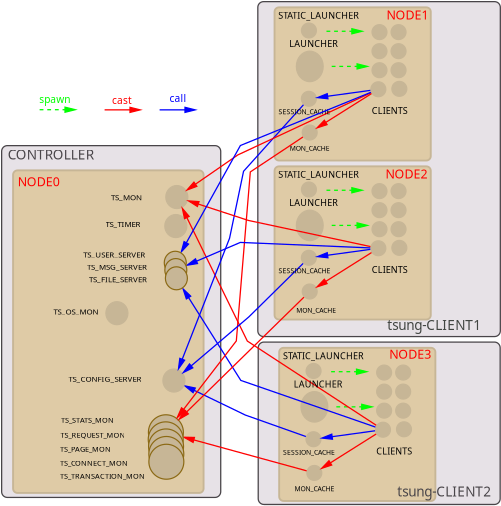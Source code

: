 <?xml version="1.0" encoding="UTF-8"?>
<dia:diagram xmlns:dia="http://www.lysator.liu.se/~alla/dia/">
  <dia:layer name="Arrière-plan" visible="true" active="true">
    <dia:object type="Standard - Box" version="0" id="O0">
      <dia:attribute name="obj_pos">
        <dia:point val="13.906,14.764"/>
      </dia:attribute>
      <dia:attribute name="obj_bb">
        <dia:rectangle val="13.875,14.732;26.035,22.915"/>
      </dia:attribute>
      <dia:attribute name="elem_corner">
        <dia:point val="13.906,14.764"/>
      </dia:attribute>
      <dia:attribute name="elem_width">
        <dia:real val="12.097"/>
      </dia:attribute>
      <dia:attribute name="elem_height">
        <dia:real val="8.119"/>
      </dia:attribute>
      <dia:attribute name="border_width">
        <dia:real val="0.064"/>
      </dia:attribute>
      <dia:attribute name="border_color">
        <dia:color val="#494549"/>
      </dia:attribute>
      <dia:attribute name="inner_color">
        <dia:color val="#e7e2e7"/>
      </dia:attribute>
      <dia:attribute name="show_background">
        <dia:boolean val="true"/>
      </dia:attribute>
      <dia:attribute name="corner_radius">
        <dia:real val="0.286"/>
      </dia:attribute>
    </dia:object>
    <dia:object type="Standard - Box" version="0" id="O1">
      <dia:attribute name="obj_pos">
        <dia:point val="1.077,4.941"/>
      </dia:attribute>
      <dia:attribute name="obj_bb">
        <dia:rectangle val="1.046,4.91;12.063,22.564"/>
      </dia:attribute>
      <dia:attribute name="elem_corner">
        <dia:point val="1.077,4.941"/>
      </dia:attribute>
      <dia:attribute name="elem_width">
        <dia:real val="10.954"/>
      </dia:attribute>
      <dia:attribute name="elem_height">
        <dia:real val="17.591"/>
      </dia:attribute>
      <dia:attribute name="border_width">
        <dia:real val="0.064"/>
      </dia:attribute>
      <dia:attribute name="border_color">
        <dia:color val="#494549"/>
      </dia:attribute>
      <dia:attribute name="inner_color">
        <dia:color val="#e7e2e7"/>
      </dia:attribute>
      <dia:attribute name="show_background">
        <dia:boolean val="true"/>
      </dia:attribute>
      <dia:attribute name="corner_radius">
        <dia:real val="0.286"/>
      </dia:attribute>
    </dia:object>
    <dia:object type="Standard - Box" version="0" id="O2">
      <dia:attribute name="obj_pos">
        <dia:point val="1.649,6.179"/>
      </dia:attribute>
      <dia:attribute name="obj_bb">
        <dia:rectangle val="1.601,6.132;11.222,22.355"/>
      </dia:attribute>
      <dia:attribute name="elem_corner">
        <dia:point val="1.649,6.179"/>
      </dia:attribute>
      <dia:attribute name="elem_width">
        <dia:real val="9.525"/>
      </dia:attribute>
      <dia:attribute name="elem_height">
        <dia:real val="16.128"/>
      </dia:attribute>
      <dia:attribute name="border_width">
        <dia:real val="0.095"/>
      </dia:attribute>
      <dia:attribute name="border_color">
        <dia:color val="#c7b696"/>
      </dia:attribute>
      <dia:attribute name="inner_color">
        <dia:color val="#dfcba6"/>
      </dia:attribute>
      <dia:attribute name="show_background">
        <dia:boolean val="true"/>
      </dia:attribute>
      <dia:attribute name="corner_radius">
        <dia:real val="0.222"/>
      </dia:attribute>
    </dia:object>
    <dia:object type="Standard - Box" version="0" id="O3">
      <dia:attribute name="obj_pos">
        <dia:point val="14.954,15.05"/>
      </dia:attribute>
      <dia:attribute name="obj_bb">
        <dia:rectangle val="14.907,15.002;22.812,22.755"/>
      </dia:attribute>
      <dia:attribute name="elem_corner">
        <dia:point val="14.954,15.05"/>
      </dia:attribute>
      <dia:attribute name="elem_width">
        <dia:real val="7.81"/>
      </dia:attribute>
      <dia:attribute name="elem_height">
        <dia:real val="7.658"/>
      </dia:attribute>
      <dia:attribute name="border_width">
        <dia:real val="0.095"/>
      </dia:attribute>
      <dia:attribute name="border_color">
        <dia:color val="#c7b696"/>
      </dia:attribute>
      <dia:attribute name="inner_color">
        <dia:color val="#dfcba6"/>
      </dia:attribute>
      <dia:attribute name="show_background">
        <dia:boolean val="true"/>
      </dia:attribute>
      <dia:attribute name="corner_radius">
        <dia:real val="0.222"/>
      </dia:attribute>
    </dia:object>
    <dia:object type="Standard - Ellipse" version="0" id="O4">
      <dia:attribute name="obj_pos">
        <dia:point val="9.286,6.938"/>
      </dia:attribute>
      <dia:attribute name="obj_bb">
        <dia:rectangle val="9.254,6.906;10.418,8.119"/>
      </dia:attribute>
      <dia:attribute name="elem_corner">
        <dia:point val="9.286,6.938"/>
      </dia:attribute>
      <dia:attribute name="elem_width">
        <dia:real val="1.1"/>
      </dia:attribute>
      <dia:attribute name="elem_height">
        <dia:real val="1.15"/>
      </dia:attribute>
      <dia:attribute name="border_width">
        <dia:real val="0.064"/>
      </dia:attribute>
      <dia:attribute name="border_color">
        <dia:color val="#c7b696"/>
      </dia:attribute>
      <dia:attribute name="inner_color">
        <dia:color val="#c7b696"/>
      </dia:attribute>
    </dia:object>
    <dia:object type="Standard - Ellipse" version="0" id="O5">
      <dia:attribute name="obj_pos">
        <dia:point val="16.296,19.249"/>
      </dia:attribute>
      <dia:attribute name="obj_bb">
        <dia:rectangle val="16.265,19.217;17.073,20.026"/>
      </dia:attribute>
      <dia:attribute name="elem_corner">
        <dia:point val="16.296,19.249"/>
      </dia:attribute>
      <dia:attribute name="elem_width">
        <dia:real val="0.745"/>
      </dia:attribute>
      <dia:attribute name="elem_height">
        <dia:real val="0.745"/>
      </dia:attribute>
      <dia:attribute name="border_width">
        <dia:real val="0.064"/>
      </dia:attribute>
      <dia:attribute name="border_color">
        <dia:color val="#c7b696"/>
      </dia:attribute>
      <dia:attribute name="inner_color">
        <dia:color val="#c7b696"/>
      </dia:attribute>
    </dia:object>
    <dia:object type="Standard - Ellipse" version="0" id="O6">
      <dia:attribute name="obj_pos">
        <dia:point val="16.045,17.242"/>
      </dia:attribute>
      <dia:attribute name="obj_bb">
        <dia:rectangle val="16.013,17.21;17.418,18.794"/>
      </dia:attribute>
      <dia:attribute name="elem_corner">
        <dia:point val="16.045,17.242"/>
      </dia:attribute>
      <dia:attribute name="elem_width">
        <dia:real val="1.341"/>
      </dia:attribute>
      <dia:attribute name="elem_height">
        <dia:real val="1.521"/>
      </dia:attribute>
      <dia:attribute name="border_width">
        <dia:real val="0.064"/>
      </dia:attribute>
      <dia:attribute name="border_color">
        <dia:color val="#c7b696"/>
      </dia:attribute>
      <dia:attribute name="inner_color">
        <dia:color val="#c7b696"/>
      </dia:attribute>
    </dia:object>
    <dia:object type="Standard - Ellipse" version="0" id="O7">
      <dia:attribute name="obj_pos">
        <dia:point val="19.772,18.773"/>
      </dia:attribute>
      <dia:attribute name="obj_bb">
        <dia:rectangle val="19.74,18.741;20.549,19.549"/>
      </dia:attribute>
      <dia:attribute name="elem_corner">
        <dia:point val="19.772,18.773"/>
      </dia:attribute>
      <dia:attribute name="elem_width">
        <dia:real val="0.745"/>
      </dia:attribute>
      <dia:attribute name="elem_height">
        <dia:real val="0.745"/>
      </dia:attribute>
      <dia:attribute name="border_width">
        <dia:real val="0.064"/>
      </dia:attribute>
      <dia:attribute name="border_color">
        <dia:color val="#c7b696"/>
      </dia:attribute>
      <dia:attribute name="inner_color">
        <dia:color val="#c7b696"/>
      </dia:attribute>
    </dia:object>
    <dia:object type="Standard - Ellipse" version="0" id="O8">
      <dia:attribute name="obj_pos">
        <dia:point val="19.829,17.82"/>
      </dia:attribute>
      <dia:attribute name="obj_bb">
        <dia:rectangle val="19.797,17.788;20.606,18.597"/>
      </dia:attribute>
      <dia:attribute name="elem_corner">
        <dia:point val="19.829,17.82"/>
      </dia:attribute>
      <dia:attribute name="elem_width">
        <dia:real val="0.745"/>
      </dia:attribute>
      <dia:attribute name="elem_height">
        <dia:real val="0.745"/>
      </dia:attribute>
      <dia:attribute name="border_width">
        <dia:real val="0.064"/>
      </dia:attribute>
      <dia:attribute name="border_color">
        <dia:color val="#c7b696"/>
      </dia:attribute>
      <dia:attribute name="inner_color">
        <dia:color val="#c7b696"/>
      </dia:attribute>
    </dia:object>
    <dia:object type="Standard - Ellipse" version="0" id="O9">
      <dia:attribute name="obj_pos">
        <dia:point val="19.829,16.868"/>
      </dia:attribute>
      <dia:attribute name="obj_bb">
        <dia:rectangle val="19.797,16.836;20.606,17.645"/>
      </dia:attribute>
      <dia:attribute name="elem_corner">
        <dia:point val="19.829,16.868"/>
      </dia:attribute>
      <dia:attribute name="elem_width">
        <dia:real val="0.745"/>
      </dia:attribute>
      <dia:attribute name="elem_height">
        <dia:real val="0.745"/>
      </dia:attribute>
      <dia:attribute name="border_width">
        <dia:real val="0.064"/>
      </dia:attribute>
      <dia:attribute name="border_color">
        <dia:color val="#c7b696"/>
      </dia:attribute>
      <dia:attribute name="inner_color">
        <dia:color val="#c7b696"/>
      </dia:attribute>
    </dia:object>
    <dia:object type="Standard - Ellipse" version="0" id="O10">
      <dia:attribute name="obj_pos">
        <dia:point val="19.829,15.915"/>
      </dia:attribute>
      <dia:attribute name="obj_bb">
        <dia:rectangle val="19.797,15.883;20.606,16.692"/>
      </dia:attribute>
      <dia:attribute name="elem_corner">
        <dia:point val="19.829,15.915"/>
      </dia:attribute>
      <dia:attribute name="elem_width">
        <dia:real val="0.745"/>
      </dia:attribute>
      <dia:attribute name="elem_height">
        <dia:real val="0.745"/>
      </dia:attribute>
      <dia:attribute name="border_width">
        <dia:real val="0.064"/>
      </dia:attribute>
      <dia:attribute name="border_color">
        <dia:color val="#c7b696"/>
      </dia:attribute>
      <dia:attribute name="inner_color">
        <dia:color val="#c7b696"/>
      </dia:attribute>
    </dia:object>
    <dia:object type="Standard - Ellipse" version="0" id="O11">
      <dia:attribute name="obj_pos">
        <dia:point val="20.822,18.752"/>
      </dia:attribute>
      <dia:attribute name="obj_bb">
        <dia:rectangle val="20.79,18.72;21.599,19.528"/>
      </dia:attribute>
      <dia:attribute name="elem_corner">
        <dia:point val="20.822,18.752"/>
      </dia:attribute>
      <dia:attribute name="elem_width">
        <dia:real val="0.745"/>
      </dia:attribute>
      <dia:attribute name="elem_height">
        <dia:real val="0.745"/>
      </dia:attribute>
      <dia:attribute name="border_width">
        <dia:real val="0.064"/>
      </dia:attribute>
      <dia:attribute name="border_color">
        <dia:color val="#c7b696"/>
      </dia:attribute>
      <dia:attribute name="inner_color">
        <dia:color val="#c7b696"/>
      </dia:attribute>
    </dia:object>
    <dia:object type="Standard - Ellipse" version="0" id="O12">
      <dia:attribute name="obj_pos">
        <dia:point val="20.781,17.82"/>
      </dia:attribute>
      <dia:attribute name="obj_bb">
        <dia:rectangle val="20.75,17.788;21.558,18.597"/>
      </dia:attribute>
      <dia:attribute name="elem_corner">
        <dia:point val="20.781,17.82"/>
      </dia:attribute>
      <dia:attribute name="elem_width">
        <dia:real val="0.745"/>
      </dia:attribute>
      <dia:attribute name="elem_height">
        <dia:real val="0.745"/>
      </dia:attribute>
      <dia:attribute name="border_width">
        <dia:real val="0.064"/>
      </dia:attribute>
      <dia:attribute name="border_color">
        <dia:color val="#c7b696"/>
      </dia:attribute>
      <dia:attribute name="inner_color">
        <dia:color val="#c7b696"/>
      </dia:attribute>
    </dia:object>
    <dia:object type="Standard - Ellipse" version="0" id="O13">
      <dia:attribute name="obj_pos">
        <dia:point val="20.781,16.868"/>
      </dia:attribute>
      <dia:attribute name="obj_bb">
        <dia:rectangle val="20.75,16.836;21.558,17.645"/>
      </dia:attribute>
      <dia:attribute name="elem_corner">
        <dia:point val="20.781,16.868"/>
      </dia:attribute>
      <dia:attribute name="elem_width">
        <dia:real val="0.745"/>
      </dia:attribute>
      <dia:attribute name="elem_height">
        <dia:real val="0.745"/>
      </dia:attribute>
      <dia:attribute name="border_width">
        <dia:real val="0.064"/>
      </dia:attribute>
      <dia:attribute name="border_color">
        <dia:color val="#c7b696"/>
      </dia:attribute>
      <dia:attribute name="inner_color">
        <dia:color val="#c7b696"/>
      </dia:attribute>
    </dia:object>
    <dia:object type="Standard - Ellipse" version="0" id="O14">
      <dia:attribute name="obj_pos">
        <dia:point val="20.781,15.915"/>
      </dia:attribute>
      <dia:attribute name="obj_bb">
        <dia:rectangle val="20.75,15.883;21.558,16.692"/>
      </dia:attribute>
      <dia:attribute name="elem_corner">
        <dia:point val="20.781,15.915"/>
      </dia:attribute>
      <dia:attribute name="elem_width">
        <dia:real val="0.745"/>
      </dia:attribute>
      <dia:attribute name="elem_height">
        <dia:real val="0.745"/>
      </dia:attribute>
      <dia:attribute name="border_width">
        <dia:real val="0.064"/>
      </dia:attribute>
      <dia:attribute name="border_color">
        <dia:color val="#c7b696"/>
      </dia:attribute>
      <dia:attribute name="inner_color">
        <dia:color val="#c7b696"/>
      </dia:attribute>
    </dia:object>
    <dia:object type="Standard - PolyLine" version="0" id="O15">
      <dia:attribute name="obj_pos">
        <dia:point val="17.812,18.002"/>
      </dia:attribute>
      <dia:attribute name="obj_bb">
        <dia:rectangle val="17.78,17.835;19.752,18.17"/>
      </dia:attribute>
      <dia:attribute name="poly_points">
        <dia:point val="17.812,18.002"/>
        <dia:point val="19.622,18.002"/>
      </dia:attribute>
      <dia:attribute name="line_color">
        <dia:color val="#00ff00"/>
      </dia:attribute>
      <dia:attribute name="line_width">
        <dia:real val="0.064"/>
      </dia:attribute>
      <dia:attribute name="line_style">
        <dia:enum val="1"/>
      </dia:attribute>
      <dia:attribute name="dashlength">
        <dia:real val="0.191"/>
      </dia:attribute>
      <dia:attribute name="end_arrow">
        <dia:enum val="3"/>
      </dia:attribute>
      <dia:attribute name="end_arrow_length">
        <dia:real val="0.508"/>
      </dia:attribute>
      <dia:attribute name="end_arrow_width">
        <dia:real val="0.254"/>
      </dia:attribute>
    </dia:object>
    <dia:object type="Standard - PolyLine" version="0" id="O16">
      <dia:attribute name="obj_pos">
        <dia:point val="9.69,16.687"/>
      </dia:attribute>
      <dia:attribute name="obj_bb">
        <dia:rectangle val="9.601,16.644;16.329,19.527"/>
      </dia:attribute>
      <dia:attribute name="poly_points">
        <dia:point val="9.69,16.687"/>
        <dia:point val="13.261,18.413"/>
        <dia:point val="16.669,19.622"/>
      </dia:attribute>
      <dia:attribute name="line_color">
        <dia:color val="#0000ff"/>
      </dia:attribute>
      <dia:attribute name="line_width">
        <dia:real val="0.064"/>
      </dia:attribute>
      <dia:attribute name="start_arrow">
        <dia:enum val="3"/>
      </dia:attribute>
      <dia:attribute name="start_arrow_length">
        <dia:real val="0.508"/>
      </dia:attribute>
      <dia:attribute name="start_arrow_width">
        <dia:real val="0.254"/>
      </dia:attribute>
      <dia:connections>
        <dia:connection handle="0" to="O50" connection="8"/>
        <dia:connection handle="2" to="O5" connection="8"/>
      </dia:connections>
    </dia:object>
    <dia:object type="Standard - Text" version="1" id="O17">
      <dia:attribute name="obj_pos">
        <dia:point val="20.852,22.485"/>
      </dia:attribute>
      <dia:attribute name="obj_bb">
        <dia:rectangle val="20.852,21.855;25.834,22.645"/>
      </dia:attribute>
      <dia:attribute name="text">
        <dia:composite type="text">
          <dia:attribute name="string">
            <dia:string>#tsung-CLIENT2#</dia:string>
          </dia:attribute>
          <dia:attribute name="font">
            <dia:font family="sans" style="0" name="Helvetica"/>
          </dia:attribute>
          <dia:attribute name="height">
            <dia:real val="0.847"/>
          </dia:attribute>
          <dia:attribute name="pos">
            <dia:point val="20.852,22.485"/>
          </dia:attribute>
          <dia:attribute name="color">
            <dia:color val="#494549"/>
          </dia:attribute>
          <dia:attribute name="alignment">
            <dia:enum val="0"/>
          </dia:attribute>
        </dia:composite>
      </dia:attribute>
      <dia:attribute name="valign">
        <dia:enum val="3"/>
      </dia:attribute>
    </dia:object>
    <dia:object type="Standard - Text" version="1" id="O18">
      <dia:attribute name="obj_pos">
        <dia:point val="1.386,5.635"/>
      </dia:attribute>
      <dia:attribute name="obj_bb">
        <dia:rectangle val="1.386,5.005;5.968,5.795"/>
      </dia:attribute>
      <dia:attribute name="text">
        <dia:composite type="text">
          <dia:attribute name="string">
            <dia:string>#CONTROLLER#</dia:string>
          </dia:attribute>
          <dia:attribute name="font">
            <dia:font family="sans" style="0" name="Helvetica"/>
          </dia:attribute>
          <dia:attribute name="height">
            <dia:real val="0.847"/>
          </dia:attribute>
          <dia:attribute name="pos">
            <dia:point val="1.386,5.635"/>
          </dia:attribute>
          <dia:attribute name="color">
            <dia:color val="#494549"/>
          </dia:attribute>
          <dia:attribute name="alignment">
            <dia:enum val="0"/>
          </dia:attribute>
        </dia:composite>
      </dia:attribute>
      <dia:attribute name="valign">
        <dia:enum val="3"/>
      </dia:attribute>
    </dia:object>
    <dia:object type="Standard - Text" version="1" id="O19">
      <dia:attribute name="obj_pos">
        <dia:point val="5.154,10.53"/>
      </dia:attribute>
      <dia:attribute name="obj_bb">
        <dia:rectangle val="5.154,10.163;8.654,10.625"/>
      </dia:attribute>
      <dia:attribute name="text">
        <dia:composite type="text">
          <dia:attribute name="string">
            <dia:string>#TS_USER_SERVER#</dia:string>
          </dia:attribute>
          <dia:attribute name="font">
            <dia:font family="sans" style="0" name="Helvetica"/>
          </dia:attribute>
          <dia:attribute name="height">
            <dia:real val="0.494"/>
          </dia:attribute>
          <dia:attribute name="pos">
            <dia:point val="5.154,10.53"/>
          </dia:attribute>
          <dia:attribute name="color">
            <dia:color val="#000000"/>
          </dia:attribute>
          <dia:attribute name="alignment">
            <dia:enum val="0"/>
          </dia:attribute>
        </dia:composite>
      </dia:attribute>
      <dia:attribute name="valign">
        <dia:enum val="3"/>
      </dia:attribute>
    </dia:object>
    <dia:object type="Standard - Text" version="1" id="O20">
      <dia:attribute name="obj_pos">
        <dia:point val="6.551,7.669"/>
      </dia:attribute>
      <dia:attribute name="obj_bb">
        <dia:rectangle val="6.551,7.301;8.186,7.764"/>
      </dia:attribute>
      <dia:attribute name="text">
        <dia:composite type="text">
          <dia:attribute name="string">
            <dia:string>#TS_MON#</dia:string>
          </dia:attribute>
          <dia:attribute name="font">
            <dia:font family="sans" style="0" name="Helvetica"/>
          </dia:attribute>
          <dia:attribute name="height">
            <dia:real val="0.494"/>
          </dia:attribute>
          <dia:attribute name="pos">
            <dia:point val="6.551,7.669"/>
          </dia:attribute>
          <dia:attribute name="color">
            <dia:color val="#000000"/>
          </dia:attribute>
          <dia:attribute name="alignment">
            <dia:enum val="0"/>
          </dia:attribute>
        </dia:composite>
      </dia:attribute>
      <dia:attribute name="valign">
        <dia:enum val="3"/>
      </dia:attribute>
    </dia:object>
    <dia:object type="Standard - Text" version="1" id="O21">
      <dia:attribute name="obj_pos">
        <dia:point val="6.27,9.014"/>
      </dia:attribute>
      <dia:attribute name="obj_bb">
        <dia:rectangle val="6.27,8.647;8.185,9.11"/>
      </dia:attribute>
      <dia:attribute name="text">
        <dia:composite type="text">
          <dia:attribute name="string">
            <dia:string>#TS_TIMER#</dia:string>
          </dia:attribute>
          <dia:attribute name="font">
            <dia:font family="sans" style="0" name="Helvetica"/>
          </dia:attribute>
          <dia:attribute name="height">
            <dia:real val="0.494"/>
          </dia:attribute>
          <dia:attribute name="pos">
            <dia:point val="6.27,9.014"/>
          </dia:attribute>
          <dia:attribute name="color">
            <dia:color val="#000000"/>
          </dia:attribute>
          <dia:attribute name="alignment">
            <dia:enum val="0"/>
          </dia:attribute>
        </dia:composite>
      </dia:attribute>
      <dia:attribute name="valign">
        <dia:enum val="3"/>
      </dia:attribute>
    </dia:object>
    <dia:object type="Standard - Text" version="1" id="O22">
      <dia:attribute name="obj_pos">
        <dia:point val="1.886,6.971"/>
      </dia:attribute>
      <dia:attribute name="obj_bb">
        <dia:rectangle val="1.886,6.394;4.104,7.119"/>
      </dia:attribute>
      <dia:attribute name="text">
        <dia:composite type="text">
          <dia:attribute name="string">
            <dia:string>#NODE0#</dia:string>
          </dia:attribute>
          <dia:attribute name="font">
            <dia:font family="sans" style="0" name="Helvetica"/>
          </dia:attribute>
          <dia:attribute name="height">
            <dia:real val="0.776"/>
          </dia:attribute>
          <dia:attribute name="pos">
            <dia:point val="1.886,6.971"/>
          </dia:attribute>
          <dia:attribute name="color">
            <dia:color val="#ff0000"/>
          </dia:attribute>
          <dia:attribute name="alignment">
            <dia:enum val="0"/>
          </dia:attribute>
        </dia:composite>
      </dia:attribute>
      <dia:attribute name="valign">
        <dia:enum val="3"/>
      </dia:attribute>
    </dia:object>
    <dia:object type="Standard - Text" version="1" id="O23">
      <dia:attribute name="obj_pos">
        <dia:point val="3.668,13.381"/>
      </dia:attribute>
      <dia:attribute name="obj_bb">
        <dia:rectangle val="3.668,13.013;6.061,13.476"/>
      </dia:attribute>
      <dia:attribute name="text">
        <dia:composite type="text">
          <dia:attribute name="string">
            <dia:string>#TS_OS_MON#</dia:string>
          </dia:attribute>
          <dia:attribute name="font">
            <dia:font family="sans" style="0" name="Helvetica"/>
          </dia:attribute>
          <dia:attribute name="height">
            <dia:real val="0.494"/>
          </dia:attribute>
          <dia:attribute name="pos">
            <dia:point val="3.668,13.381"/>
          </dia:attribute>
          <dia:attribute name="color">
            <dia:color val="#000000"/>
          </dia:attribute>
          <dia:attribute name="alignment">
            <dia:enum val="0"/>
          </dia:attribute>
        </dia:composite>
      </dia:attribute>
      <dia:attribute name="valign">
        <dia:enum val="3"/>
      </dia:attribute>
    </dia:object>
    <dia:object type="Standard - Text" version="1" id="O24">
      <dia:attribute name="obj_pos">
        <dia:point val="4.417,16.741"/>
      </dia:attribute>
      <dia:attribute name="obj_bb">
        <dia:rectangle val="4.417,16.374;8.382,16.836"/>
      </dia:attribute>
      <dia:attribute name="text">
        <dia:composite type="text">
          <dia:attribute name="string">
            <dia:string>#TS_CONFIG_SERVER#</dia:string>
          </dia:attribute>
          <dia:attribute name="font">
            <dia:font family="sans" style="0" name="Helvetica"/>
          </dia:attribute>
          <dia:attribute name="height">
            <dia:real val="0.494"/>
          </dia:attribute>
          <dia:attribute name="pos">
            <dia:point val="4.417,16.741"/>
          </dia:attribute>
          <dia:attribute name="color">
            <dia:color val="#000000"/>
          </dia:attribute>
          <dia:attribute name="alignment">
            <dia:enum val="0"/>
          </dia:attribute>
        </dia:composite>
      </dia:attribute>
      <dia:attribute name="valign">
        <dia:enum val="3"/>
      </dia:attribute>
    </dia:object>
    <dia:object type="Standard - Text" version="1" id="O25">
      <dia:attribute name="obj_pos">
        <dia:point val="19.812,20.384"/>
      </dia:attribute>
      <dia:attribute name="obj_bb">
        <dia:rectangle val="19.812,19.963;21.697,20.491"/>
      </dia:attribute>
      <dia:attribute name="text">
        <dia:composite type="text">
          <dia:attribute name="string">
            <dia:string>#CLIENTS#</dia:string>
          </dia:attribute>
          <dia:attribute name="font">
            <dia:font family="sans" style="0" name="Helvetica"/>
          </dia:attribute>
          <dia:attribute name="height">
            <dia:real val="0.564"/>
          </dia:attribute>
          <dia:attribute name="pos">
            <dia:point val="19.812,20.384"/>
          </dia:attribute>
          <dia:attribute name="color">
            <dia:color val="#000000"/>
          </dia:attribute>
          <dia:attribute name="alignment">
            <dia:enum val="0"/>
          </dia:attribute>
        </dia:composite>
      </dia:attribute>
      <dia:attribute name="valign">
        <dia:enum val="3"/>
      </dia:attribute>
    </dia:object>
    <dia:object type="Standard - Text" version="1" id="O26">
      <dia:attribute name="obj_pos">
        <dia:point val="20.457,15.602"/>
      </dia:attribute>
      <dia:attribute name="obj_bb">
        <dia:rectangle val="20.457,15.024;22.675,15.749"/>
      </dia:attribute>
      <dia:attribute name="text">
        <dia:composite type="text">
          <dia:attribute name="string">
            <dia:string>#NODE3#</dia:string>
          </dia:attribute>
          <dia:attribute name="font">
            <dia:font family="sans" style="0" name="Helvetica"/>
          </dia:attribute>
          <dia:attribute name="height">
            <dia:real val="0.776"/>
          </dia:attribute>
          <dia:attribute name="pos">
            <dia:point val="20.457,15.602"/>
          </dia:attribute>
          <dia:attribute name="color">
            <dia:color val="#ff0000"/>
          </dia:attribute>
          <dia:attribute name="alignment">
            <dia:enum val="0"/>
          </dia:attribute>
        </dia:composite>
      </dia:attribute>
      <dia:attribute name="valign">
        <dia:enum val="3"/>
      </dia:attribute>
    </dia:object>
    <dia:object type="Standard - Text" version="1" id="O27">
      <dia:attribute name="obj_pos">
        <dia:point val="15.146,20.399"/>
      </dia:attribute>
      <dia:attribute name="obj_bb">
        <dia:rectangle val="15.146,20.084;17.968,20.479"/>
      </dia:attribute>
      <dia:attribute name="text">
        <dia:composite type="text">
          <dia:attribute name="string">
            <dia:string>#SESSION_CACHE#</dia:string>
          </dia:attribute>
          <dia:attribute name="font">
            <dia:font family="sans" style="0" name="Helvetica"/>
          </dia:attribute>
          <dia:attribute name="height">
            <dia:real val="0.423"/>
          </dia:attribute>
          <dia:attribute name="pos">
            <dia:point val="15.146,20.399"/>
          </dia:attribute>
          <dia:attribute name="color">
            <dia:color val="#000000"/>
          </dia:attribute>
          <dia:attribute name="alignment">
            <dia:enum val="0"/>
          </dia:attribute>
        </dia:composite>
      </dia:attribute>
      <dia:attribute name="valign">
        <dia:enum val="3"/>
      </dia:attribute>
    </dia:object>
    <dia:object type="Standard - PolyLine" version="0" id="O28">
      <dia:attribute name="obj_pos">
        <dia:point val="2.976,3.145"/>
      </dia:attribute>
      <dia:attribute name="obj_bb">
        <dia:rectangle val="2.944,2.978;4.917,3.313"/>
      </dia:attribute>
      <dia:attribute name="poly_points">
        <dia:point val="2.976,3.145"/>
        <dia:point val="4.786,3.145"/>
      </dia:attribute>
      <dia:attribute name="line_color">
        <dia:color val="#00ff00"/>
      </dia:attribute>
      <dia:attribute name="line_width">
        <dia:real val="0.064"/>
      </dia:attribute>
      <dia:attribute name="line_style">
        <dia:enum val="1"/>
      </dia:attribute>
      <dia:attribute name="dashlength">
        <dia:real val="0.191"/>
      </dia:attribute>
      <dia:attribute name="end_arrow">
        <dia:enum val="3"/>
      </dia:attribute>
      <dia:attribute name="end_arrow_length">
        <dia:real val="0.508"/>
      </dia:attribute>
      <dia:attribute name="end_arrow_width">
        <dia:real val="0.254"/>
      </dia:attribute>
    </dia:object>
    <dia:object type="Standard - Text" version="1" id="O29">
      <dia:attribute name="obj_pos">
        <dia:point val="2.962,2.808"/>
      </dia:attribute>
      <dia:attribute name="obj_bb">
        <dia:rectangle val="2.962,2.335;4.599,2.928"/>
      </dia:attribute>
      <dia:attribute name="text">
        <dia:composite type="text">
          <dia:attribute name="string">
            <dia:string>#spawn#</dia:string>
          </dia:attribute>
          <dia:attribute name="font">
            <dia:font family="sans" style="0" name="Helvetica"/>
          </dia:attribute>
          <dia:attribute name="height">
            <dia:real val="0.635"/>
          </dia:attribute>
          <dia:attribute name="pos">
            <dia:point val="2.962,2.808"/>
          </dia:attribute>
          <dia:attribute name="color">
            <dia:color val="#00ff00"/>
          </dia:attribute>
          <dia:attribute name="alignment">
            <dia:enum val="0"/>
          </dia:attribute>
        </dia:composite>
      </dia:attribute>
      <dia:attribute name="valign">
        <dia:enum val="3"/>
      </dia:attribute>
    </dia:object>
    <dia:object type="Standard - Ellipse" version="0" id="O30">
      <dia:attribute name="obj_pos">
        <dia:point val="16.339,20.935"/>
      </dia:attribute>
      <dia:attribute name="obj_bb">
        <dia:rectangle val="16.307,20.904;17.116,21.712"/>
      </dia:attribute>
      <dia:attribute name="elem_corner">
        <dia:point val="16.339,20.935"/>
      </dia:attribute>
      <dia:attribute name="elem_width">
        <dia:real val="0.745"/>
      </dia:attribute>
      <dia:attribute name="elem_height">
        <dia:real val="0.745"/>
      </dia:attribute>
      <dia:attribute name="border_width">
        <dia:real val="0.064"/>
      </dia:attribute>
      <dia:attribute name="border_color">
        <dia:color val="#c7b696"/>
      </dia:attribute>
      <dia:attribute name="inner_color">
        <dia:color val="#c7b696"/>
      </dia:attribute>
    </dia:object>
    <dia:object type="Standard - Text" version="1" id="O31">
      <dia:attribute name="obj_pos">
        <dia:point val="15.719,22.218"/>
      </dia:attribute>
      <dia:attribute name="obj_bb">
        <dia:rectangle val="15.719,21.903;17.874,22.298"/>
      </dia:attribute>
      <dia:attribute name="text">
        <dia:composite type="text">
          <dia:attribute name="string">
            <dia:string>#MON_CACHE#</dia:string>
          </dia:attribute>
          <dia:attribute name="font">
            <dia:font family="sans" style="0" name="Helvetica"/>
          </dia:attribute>
          <dia:attribute name="height">
            <dia:real val="0.423"/>
          </dia:attribute>
          <dia:attribute name="pos">
            <dia:point val="15.719,22.218"/>
          </dia:attribute>
          <dia:attribute name="color">
            <dia:color val="#000000"/>
          </dia:attribute>
          <dia:attribute name="alignment">
            <dia:enum val="0"/>
          </dia:attribute>
        </dia:composite>
      </dia:attribute>
      <dia:attribute name="valign">
        <dia:enum val="3"/>
      </dia:attribute>
    </dia:object>
    <dia:object type="Standard - PolyLine" version="0" id="O32">
      <dia:attribute name="obj_pos">
        <dia:point val="9.29,19.274"/>
      </dia:attribute>
      <dia:attribute name="obj_bb">
        <dia:rectangle val="9.194,19.239;16.361,21.24"/>
      </dia:attribute>
      <dia:attribute name="poly_points">
        <dia:point val="9.29,19.274"/>
        <dia:point val="16.712,21.308"/>
      </dia:attribute>
      <dia:attribute name="line_color">
        <dia:color val="#ff0000"/>
      </dia:attribute>
      <dia:attribute name="line_width">
        <dia:real val="0.064"/>
      </dia:attribute>
      <dia:attribute name="start_arrow">
        <dia:enum val="3"/>
      </dia:attribute>
      <dia:attribute name="start_arrow_length">
        <dia:real val="0.508"/>
      </dia:attribute>
      <dia:attribute name="start_arrow_width">
        <dia:real val="0.254"/>
      </dia:attribute>
      <dia:connections>
        <dia:connection handle="0" to="O37" connection="8"/>
        <dia:connection handle="1" to="O30" connection="8"/>
      </dia:connections>
    </dia:object>
    <dia:object type="Standard - Text" version="1" id="O33">
      <dia:attribute name="obj_pos">
        <dia:point val="4.044,18.798"/>
      </dia:attribute>
      <dia:attribute name="obj_bb">
        <dia:rectangle val="4.044,18.455;6.859,18.885"/>
      </dia:attribute>
      <dia:attribute name="text">
        <dia:composite type="text">
          <dia:attribute name="string">
            <dia:string>#TS_STATS_MON#</dia:string>
          </dia:attribute>
          <dia:attribute name="font">
            <dia:font family="sans" style="0" name="Helvetica"/>
          </dia:attribute>
          <dia:attribute name="height">
            <dia:real val="0.459"/>
          </dia:attribute>
          <dia:attribute name="pos">
            <dia:point val="4.044,18.798"/>
          </dia:attribute>
          <dia:attribute name="color">
            <dia:color val="#000000"/>
          </dia:attribute>
          <dia:attribute name="alignment">
            <dia:enum val="0"/>
          </dia:attribute>
        </dia:composite>
      </dia:attribute>
      <dia:attribute name="valign">
        <dia:enum val="3"/>
      </dia:attribute>
    </dia:object>
    <dia:object type="Standard - Ellipse" version="0" id="O34">
      <dia:attribute name="obj_pos">
        <dia:point val="16.301,15.835"/>
      </dia:attribute>
      <dia:attribute name="obj_bb">
        <dia:rectangle val="16.269,15.803;17.078,16.611"/>
      </dia:attribute>
      <dia:attribute name="elem_corner">
        <dia:point val="16.301,15.835"/>
      </dia:attribute>
      <dia:attribute name="elem_width">
        <dia:real val="0.745"/>
      </dia:attribute>
      <dia:attribute name="elem_height">
        <dia:real val="0.745"/>
      </dia:attribute>
      <dia:attribute name="border_width">
        <dia:real val="0.064"/>
      </dia:attribute>
      <dia:attribute name="border_color">
        <dia:color val="#c7b696"/>
      </dia:attribute>
      <dia:attribute name="inner_color">
        <dia:color val="#c7b696"/>
      </dia:attribute>
    </dia:object>
    <dia:object type="Standard - Text" version="1" id="O35">
      <dia:attribute name="obj_pos">
        <dia:point val="15.144,15.623"/>
      </dia:attribute>
      <dia:attribute name="obj_bb">
        <dia:rectangle val="15.131,15.19;19.389,15.757"/>
      </dia:attribute>
      <dia:attribute name="text">
        <dia:composite type="text">
          <dia:attribute name="string">
            <dia:string>#STATIC_LAUNCHER#</dia:string>
          </dia:attribute>
          <dia:attribute name="font">
            <dia:font family="sans" style="0" name="Helvetica"/>
          </dia:attribute>
          <dia:attribute name="height">
            <dia:real val="0.564"/>
          </dia:attribute>
          <dia:attribute name="pos">
            <dia:point val="15.144,15.623"/>
          </dia:attribute>
          <dia:attribute name="color">
            <dia:color val="#000000"/>
          </dia:attribute>
          <dia:attribute name="alignment">
            <dia:enum val="0"/>
          </dia:attribute>
        </dia:composite>
      </dia:attribute>
      <dia:attribute name="valign">
        <dia:enum val="3"/>
      </dia:attribute>
    </dia:object>
    <dia:object type="Standard - PolyLine" version="0" id="O36">
      <dia:attribute name="obj_pos">
        <dia:point val="17.551,16.245"/>
      </dia:attribute>
      <dia:attribute name="obj_bb">
        <dia:rectangle val="17.519,16.078;19.492,16.413"/>
      </dia:attribute>
      <dia:attribute name="poly_points">
        <dia:point val="17.551,16.245"/>
        <dia:point val="19.361,16.245"/>
      </dia:attribute>
      <dia:attribute name="line_color">
        <dia:color val="#00ff00"/>
      </dia:attribute>
      <dia:attribute name="line_width">
        <dia:real val="0.064"/>
      </dia:attribute>
      <dia:attribute name="line_style">
        <dia:enum val="1"/>
      </dia:attribute>
      <dia:attribute name="dashlength">
        <dia:real val="0.191"/>
      </dia:attribute>
      <dia:attribute name="end_arrow">
        <dia:enum val="3"/>
      </dia:attribute>
      <dia:attribute name="end_arrow_length">
        <dia:real val="0.508"/>
      </dia:attribute>
      <dia:attribute name="end_arrow_width">
        <dia:real val="0.254"/>
      </dia:attribute>
    </dia:object>
    <dia:object type="Standard - Ellipse" version="0" id="O37">
      <dia:attribute name="obj_pos">
        <dia:point val="8.416,18.399"/>
      </dia:attribute>
      <dia:attribute name="obj_bb">
        <dia:rectangle val="8.386,18.369;10.194,20.178"/>
      </dia:attribute>
      <dia:attribute name="elem_corner">
        <dia:point val="8.416,18.399"/>
      </dia:attribute>
      <dia:attribute name="elem_width">
        <dia:real val="1.748"/>
      </dia:attribute>
      <dia:attribute name="elem_height">
        <dia:real val="1.748"/>
      </dia:attribute>
      <dia:attribute name="border_width">
        <dia:real val="0.06"/>
      </dia:attribute>
      <dia:attribute name="border_color">
        <dia:color val="#8b6914"/>
      </dia:attribute>
      <dia:attribute name="inner_color">
        <dia:color val="#c7b696"/>
      </dia:attribute>
    </dia:object>
    <dia:object type="Standard - Ellipse" version="0" id="O38">
      <dia:attribute name="obj_pos">
        <dia:point val="8.407,18.753"/>
      </dia:attribute>
      <dia:attribute name="obj_bb">
        <dia:rectangle val="8.377,18.723;10.185,20.531"/>
      </dia:attribute>
      <dia:attribute name="elem_corner">
        <dia:point val="8.407,18.753"/>
      </dia:attribute>
      <dia:attribute name="elem_width">
        <dia:real val="1.748"/>
      </dia:attribute>
      <dia:attribute name="elem_height">
        <dia:real val="1.748"/>
      </dia:attribute>
      <dia:attribute name="border_width">
        <dia:real val="0.06"/>
      </dia:attribute>
      <dia:attribute name="border_color">
        <dia:color val="#8b6914"/>
      </dia:attribute>
      <dia:attribute name="inner_color">
        <dia:color val="#c7b696"/>
      </dia:attribute>
    </dia:object>
    <dia:object type="Standard - Ellipse" version="0" id="O39">
      <dia:attribute name="obj_pos">
        <dia:point val="8.424,19.108"/>
      </dia:attribute>
      <dia:attribute name="obj_bb">
        <dia:rectangle val="8.394,19.078;10.203,20.886"/>
      </dia:attribute>
      <dia:attribute name="elem_corner">
        <dia:point val="8.424,19.108"/>
      </dia:attribute>
      <dia:attribute name="elem_width">
        <dia:real val="1.748"/>
      </dia:attribute>
      <dia:attribute name="elem_height">
        <dia:real val="1.748"/>
      </dia:attribute>
      <dia:attribute name="border_width">
        <dia:real val="0.06"/>
      </dia:attribute>
      <dia:attribute name="border_color">
        <dia:color val="#8b6914"/>
      </dia:attribute>
      <dia:attribute name="inner_color">
        <dia:color val="#c7b696"/>
      </dia:attribute>
    </dia:object>
    <dia:object type="Standard - Ellipse" version="0" id="O40">
      <dia:attribute name="obj_pos">
        <dia:point val="8.437,19.484"/>
      </dia:attribute>
      <dia:attribute name="obj_bb">
        <dia:rectangle val="8.407,19.454;10.216,21.262"/>
      </dia:attribute>
      <dia:attribute name="elem_corner">
        <dia:point val="8.437,19.484"/>
      </dia:attribute>
      <dia:attribute name="elem_width">
        <dia:real val="1.748"/>
      </dia:attribute>
      <dia:attribute name="elem_height">
        <dia:real val="1.748"/>
      </dia:attribute>
      <dia:attribute name="border_width">
        <dia:real val="0.06"/>
      </dia:attribute>
      <dia:attribute name="border_color">
        <dia:color val="#8b6914"/>
      </dia:attribute>
      <dia:attribute name="inner_color">
        <dia:color val="#c7b696"/>
      </dia:attribute>
    </dia:object>
    <dia:object type="Standard - Ellipse" version="0" id="O41">
      <dia:attribute name="obj_pos">
        <dia:point val="8.439,19.873"/>
      </dia:attribute>
      <dia:attribute name="obj_bb">
        <dia:rectangle val="8.409,19.843;10.217,21.651"/>
      </dia:attribute>
      <dia:attribute name="elem_corner">
        <dia:point val="8.439,19.873"/>
      </dia:attribute>
      <dia:attribute name="elem_width">
        <dia:real val="1.748"/>
      </dia:attribute>
      <dia:attribute name="elem_height">
        <dia:real val="1.748"/>
      </dia:attribute>
      <dia:attribute name="border_width">
        <dia:real val="0.06"/>
      </dia:attribute>
      <dia:attribute name="border_color">
        <dia:color val="#8b6914"/>
      </dia:attribute>
      <dia:attribute name="inner_color">
        <dia:color val="#c7b696"/>
      </dia:attribute>
    </dia:object>
    <dia:object type="Standard - Text" version="1" id="O42">
      <dia:attribute name="obj_pos">
        <dia:point val="4.019,19.548"/>
      </dia:attribute>
      <dia:attribute name="obj_bb">
        <dia:rectangle val="4.019,19.205;7.459,19.635"/>
      </dia:attribute>
      <dia:attribute name="text">
        <dia:composite type="text">
          <dia:attribute name="string">
            <dia:string>#TS_REQUEST_MON#</dia:string>
          </dia:attribute>
          <dia:attribute name="font">
            <dia:font family="sans" style="0" name="Helvetica"/>
          </dia:attribute>
          <dia:attribute name="height">
            <dia:real val="0.459"/>
          </dia:attribute>
          <dia:attribute name="pos">
            <dia:point val="4.019,19.548"/>
          </dia:attribute>
          <dia:attribute name="color">
            <dia:color val="#000000"/>
          </dia:attribute>
          <dia:attribute name="alignment">
            <dia:enum val="0"/>
          </dia:attribute>
        </dia:composite>
      </dia:attribute>
      <dia:attribute name="valign">
        <dia:enum val="3"/>
      </dia:attribute>
    </dia:object>
    <dia:object type="Standard - Text" version="1" id="O43">
      <dia:attribute name="obj_pos">
        <dia:point val="3.994,20.248"/>
      </dia:attribute>
      <dia:attribute name="obj_bb">
        <dia:rectangle val="3.994,19.905;6.659,20.335"/>
      </dia:attribute>
      <dia:attribute name="text">
        <dia:composite type="text">
          <dia:attribute name="string">
            <dia:string>#TS_PAGE_MON#</dia:string>
          </dia:attribute>
          <dia:attribute name="font">
            <dia:font family="sans" style="0" name="Helvetica"/>
          </dia:attribute>
          <dia:attribute name="height">
            <dia:real val="0.459"/>
          </dia:attribute>
          <dia:attribute name="pos">
            <dia:point val="3.994,20.248"/>
          </dia:attribute>
          <dia:attribute name="color">
            <dia:color val="#000000"/>
          </dia:attribute>
          <dia:attribute name="alignment">
            <dia:enum val="0"/>
          </dia:attribute>
        </dia:composite>
      </dia:attribute>
      <dia:attribute name="valign">
        <dia:enum val="3"/>
      </dia:attribute>
    </dia:object>
    <dia:object type="Standard - Text" version="1" id="O44">
      <dia:attribute name="obj_pos">
        <dia:point val="3.994,20.948"/>
      </dia:attribute>
      <dia:attribute name="obj_bb">
        <dia:rectangle val="3.994,20.605;7.507,21.035"/>
      </dia:attribute>
      <dia:attribute name="text">
        <dia:composite type="text">
          <dia:attribute name="string">
            <dia:string>#TS_CONNECT_MON#</dia:string>
          </dia:attribute>
          <dia:attribute name="font">
            <dia:font family="sans" style="0" name="Helvetica"/>
          </dia:attribute>
          <dia:attribute name="height">
            <dia:real val="0.459"/>
          </dia:attribute>
          <dia:attribute name="pos">
            <dia:point val="3.994,20.948"/>
          </dia:attribute>
          <dia:attribute name="color">
            <dia:color val="#000000"/>
          </dia:attribute>
          <dia:attribute name="alignment">
            <dia:enum val="0"/>
          </dia:attribute>
        </dia:composite>
      </dia:attribute>
      <dia:attribute name="valign">
        <dia:enum val="3"/>
      </dia:attribute>
    </dia:object>
    <dia:object type="Standard - Text" version="1" id="O45">
      <dia:attribute name="obj_pos">
        <dia:point val="3.994,21.598"/>
      </dia:attribute>
      <dia:attribute name="obj_bb">
        <dia:rectangle val="3.994,21.255;8.324,21.685"/>
      </dia:attribute>
      <dia:attribute name="text">
        <dia:composite type="text">
          <dia:attribute name="string">
            <dia:string>#TS_TRANSACTION_MON#</dia:string>
          </dia:attribute>
          <dia:attribute name="font">
            <dia:font family="sans" style="0" name="Helvetica"/>
          </dia:attribute>
          <dia:attribute name="height">
            <dia:real val="0.459"/>
          </dia:attribute>
          <dia:attribute name="pos">
            <dia:point val="3.994,21.598"/>
          </dia:attribute>
          <dia:attribute name="color">
            <dia:color val="#000000"/>
          </dia:attribute>
          <dia:attribute name="alignment">
            <dia:enum val="0"/>
          </dia:attribute>
        </dia:composite>
      </dia:attribute>
      <dia:attribute name="valign">
        <dia:enum val="3"/>
      </dia:attribute>
    </dia:object>
    <dia:object type="Standard - PolyLine" version="0" id="O46">
      <dia:attribute name="obj_pos">
        <dia:point val="20.144,19.145"/>
      </dia:attribute>
      <dia:attribute name="obj_bb">
        <dia:rectangle val="16.539,19.164;19.779,19.714"/>
      </dia:attribute>
      <dia:attribute name="poly_points">
        <dia:point val="20.144,19.145"/>
        <dia:point val="16.669,19.622"/>
      </dia:attribute>
      <dia:attribute name="line_color">
        <dia:color val="#0000ff"/>
      </dia:attribute>
      <dia:attribute name="line_width">
        <dia:real val="0.064"/>
      </dia:attribute>
      <dia:attribute name="end_arrow">
        <dia:enum val="3"/>
      </dia:attribute>
      <dia:attribute name="end_arrow_length">
        <dia:real val="0.508"/>
      </dia:attribute>
      <dia:attribute name="end_arrow_width">
        <dia:real val="0.254"/>
      </dia:attribute>
      <dia:connections>
        <dia:connection handle="0" to="O7" connection="8"/>
        <dia:connection handle="1" to="O5" connection="8"/>
      </dia:connections>
    </dia:object>
    <dia:object type="Standard - PolyLine" version="0" id="O47">
      <dia:attribute name="obj_pos">
        <dia:point val="20.144,19.145"/>
      </dia:attribute>
      <dia:attribute name="obj_bb">
        <dia:rectangle val="16.601,19.317;19.846,21.378"/>
      </dia:attribute>
      <dia:attribute name="poly_points">
        <dia:point val="20.144,19.145"/>
        <dia:point val="16.712,21.308"/>
      </dia:attribute>
      <dia:attribute name="line_color">
        <dia:color val="#ff0000"/>
      </dia:attribute>
      <dia:attribute name="line_width">
        <dia:real val="0.064"/>
      </dia:attribute>
      <dia:attribute name="end_arrow">
        <dia:enum val="3"/>
      </dia:attribute>
      <dia:attribute name="end_arrow_length">
        <dia:real val="0.508"/>
      </dia:attribute>
      <dia:attribute name="end_arrow_width">
        <dia:real val="0.254"/>
      </dia:attribute>
      <dia:connections>
        <dia:connection handle="0" to="O7" connection="8"/>
        <dia:connection handle="1" to="O30" connection="8"/>
      </dia:connections>
    </dia:object>
    <dia:object type="Standard - Text" version="1" id="O48">
      <dia:attribute name="obj_pos">
        <dia:point val="5.443,11.777"/>
      </dia:attribute>
      <dia:attribute name="obj_bb">
        <dia:rectangle val="5.443,11.41;8.693,11.873"/>
      </dia:attribute>
      <dia:attribute name="text">
        <dia:composite type="text">
          <dia:attribute name="string">
            <dia:string>#TS_FILE_SERVER#</dia:string>
          </dia:attribute>
          <dia:attribute name="font">
            <dia:font family="sans" style="0" name="Helvetica"/>
          </dia:attribute>
          <dia:attribute name="height">
            <dia:real val="0.494"/>
          </dia:attribute>
          <dia:attribute name="pos">
            <dia:point val="5.443,11.777"/>
          </dia:attribute>
          <dia:attribute name="color">
            <dia:color val="#000000"/>
          </dia:attribute>
          <dia:attribute name="alignment">
            <dia:enum val="0"/>
          </dia:attribute>
        </dia:composite>
      </dia:attribute>
      <dia:attribute name="valign">
        <dia:enum val="3"/>
      </dia:attribute>
    </dia:object>
    <dia:object type="Standard - Ellipse" version="0" id="O49">
      <dia:attribute name="obj_pos">
        <dia:point val="9.236,8.388"/>
      </dia:attribute>
      <dia:attribute name="obj_bb">
        <dia:rectangle val="9.204,8.356;10.367,9.569"/>
      </dia:attribute>
      <dia:attribute name="elem_corner">
        <dia:point val="9.236,8.388"/>
      </dia:attribute>
      <dia:attribute name="elem_width">
        <dia:real val="1.1"/>
      </dia:attribute>
      <dia:attribute name="elem_height">
        <dia:real val="1.15"/>
      </dia:attribute>
      <dia:attribute name="border_width">
        <dia:real val="0.064"/>
      </dia:attribute>
      <dia:attribute name="border_color">
        <dia:color val="#c7b696"/>
      </dia:attribute>
      <dia:attribute name="inner_color">
        <dia:color val="#c7b696"/>
      </dia:attribute>
    </dia:object>
    <dia:object type="Standard - Ellipse" version="0" id="O50">
      <dia:attribute name="obj_pos">
        <dia:point val="9.14,16.112"/>
      </dia:attribute>
      <dia:attribute name="obj_bb">
        <dia:rectangle val="9.108,16.08;10.272,17.294"/>
      </dia:attribute>
      <dia:attribute name="elem_corner">
        <dia:point val="9.14,16.112"/>
      </dia:attribute>
      <dia:attribute name="elem_width">
        <dia:real val="1.1"/>
      </dia:attribute>
      <dia:attribute name="elem_height">
        <dia:real val="1.15"/>
      </dia:attribute>
      <dia:attribute name="border_width">
        <dia:real val="0.064"/>
      </dia:attribute>
      <dia:attribute name="border_color">
        <dia:color val="#c7b696"/>
      </dia:attribute>
      <dia:attribute name="inner_color">
        <dia:color val="#c7b696"/>
      </dia:attribute>
    </dia:object>
    <dia:object type="Standard - Ellipse" version="0" id="O51">
      <dia:attribute name="obj_pos">
        <dia:point val="6.29,12.744"/>
      </dia:attribute>
      <dia:attribute name="obj_bb">
        <dia:rectangle val="6.258,12.712;7.422,13.925"/>
      </dia:attribute>
      <dia:attribute name="elem_corner">
        <dia:point val="6.29,12.744"/>
      </dia:attribute>
      <dia:attribute name="elem_width">
        <dia:real val="1.1"/>
      </dia:attribute>
      <dia:attribute name="elem_height">
        <dia:real val="1.15"/>
      </dia:attribute>
      <dia:attribute name="border_width">
        <dia:real val="0.064"/>
      </dia:attribute>
      <dia:attribute name="border_color">
        <dia:color val="#c7b696"/>
      </dia:attribute>
      <dia:attribute name="inner_color">
        <dia:color val="#c7b696"/>
      </dia:attribute>
    </dia:object>
    <dia:object type="Standard - Text" version="1" id="O52">
      <dia:attribute name="obj_pos">
        <dia:point val="5.343,11.152"/>
      </dia:attribute>
      <dia:attribute name="obj_bb">
        <dia:rectangle val="5.343,10.785;8.673,11.248"/>
      </dia:attribute>
      <dia:attribute name="text">
        <dia:composite type="text">
          <dia:attribute name="string">
            <dia:string>#TS_MSG_SERVER#</dia:string>
          </dia:attribute>
          <dia:attribute name="font">
            <dia:font family="sans" style="0" name="Helvetica"/>
          </dia:attribute>
          <dia:attribute name="height">
            <dia:real val="0.494"/>
          </dia:attribute>
          <dia:attribute name="pos">
            <dia:point val="5.343,11.152"/>
          </dia:attribute>
          <dia:attribute name="color">
            <dia:color val="#000000"/>
          </dia:attribute>
          <dia:attribute name="alignment">
            <dia:enum val="0"/>
          </dia:attribute>
        </dia:composite>
      </dia:attribute>
      <dia:attribute name="valign">
        <dia:enum val="3"/>
      </dia:attribute>
    </dia:object>
    <dia:object type="Standard - PolyLine" version="0" id="O53">
      <dia:attribute name="obj_pos">
        <dia:point val="9.836,7.513"/>
      </dia:attribute>
      <dia:attribute name="obj_bb">
        <dia:rectangle val="9.792,7.423;19.85,18.968"/>
      </dia:attribute>
      <dia:attribute name="poly_points">
        <dia:point val="9.836,7.513"/>
        <dia:point val="13.361,14.713"/>
        <dia:point val="20.144,19.145"/>
      </dia:attribute>
      <dia:attribute name="line_color">
        <dia:color val="#ff0000"/>
      </dia:attribute>
      <dia:attribute name="line_width">
        <dia:real val="0.064"/>
      </dia:attribute>
      <dia:attribute name="start_arrow">
        <dia:enum val="3"/>
      </dia:attribute>
      <dia:attribute name="start_arrow_length">
        <dia:real val="0.508"/>
      </dia:attribute>
      <dia:attribute name="start_arrow_width">
        <dia:real val="0.254"/>
      </dia:attribute>
      <dia:connections>
        <dia:connection handle="0" to="O4" connection="8"/>
        <dia:connection handle="2" to="O7" connection="8"/>
      </dia:connections>
    </dia:object>
    <dia:object type="Standard - PolyLine" version="0" id="O54">
      <dia:attribute name="obj_pos">
        <dia:point val="9.815,11.575"/>
      </dia:attribute>
      <dia:attribute name="obj_bb">
        <dia:rectangle val="9.762,11.492;19.802,19.053"/>
      </dia:attribute>
      <dia:attribute name="poly_points">
        <dia:point val="9.815,11.575"/>
        <dia:point val="13.036,16.681"/>
        <dia:point val="20.144,19.145"/>
      </dia:attribute>
      <dia:attribute name="line_color">
        <dia:color val="#0000ff"/>
      </dia:attribute>
      <dia:attribute name="line_width">
        <dia:real val="0.064"/>
      </dia:attribute>
      <dia:attribute name="start_arrow">
        <dia:enum val="3"/>
      </dia:attribute>
      <dia:attribute name="start_arrow_length">
        <dia:real val="0.508"/>
      </dia:attribute>
      <dia:attribute name="start_arrow_width">
        <dia:real val="0.254"/>
      </dia:attribute>
      <dia:connections>
        <dia:connection handle="0" to="O117" connection="8"/>
        <dia:connection handle="2" to="O7" connection="8"/>
      </dia:connections>
    </dia:object>
    <dia:object type="Standard - PolyLine" version="0" id="O55">
      <dia:attribute name="obj_pos">
        <dia:point val="6.225,3.153"/>
      </dia:attribute>
      <dia:attribute name="obj_bb">
        <dia:rectangle val="6.193,2.985;8.166,3.32"/>
      </dia:attribute>
      <dia:attribute name="poly_points">
        <dia:point val="6.225,3.153"/>
        <dia:point val="8.035,3.153"/>
      </dia:attribute>
      <dia:attribute name="line_color">
        <dia:color val="#ff0000"/>
      </dia:attribute>
      <dia:attribute name="line_width">
        <dia:real val="0.064"/>
      </dia:attribute>
      <dia:attribute name="end_arrow">
        <dia:enum val="3"/>
      </dia:attribute>
      <dia:attribute name="end_arrow_length">
        <dia:real val="0.508"/>
      </dia:attribute>
      <dia:attribute name="end_arrow_width">
        <dia:real val="0.254"/>
      </dia:attribute>
    </dia:object>
    <dia:object type="Standard - Text" version="1" id="O56">
      <dia:attribute name="obj_pos">
        <dia:point val="6.593,2.858"/>
      </dia:attribute>
      <dia:attribute name="obj_bb">
        <dia:rectangle val="6.593,2.385;7.651,2.978"/>
      </dia:attribute>
      <dia:attribute name="text">
        <dia:composite type="text">
          <dia:attribute name="string">
            <dia:string>#cast#</dia:string>
          </dia:attribute>
          <dia:attribute name="font">
            <dia:font family="sans" style="0" name="Helvetica"/>
          </dia:attribute>
          <dia:attribute name="height">
            <dia:real val="0.635"/>
          </dia:attribute>
          <dia:attribute name="pos">
            <dia:point val="6.593,2.858"/>
          </dia:attribute>
          <dia:attribute name="color">
            <dia:color val="#ff0000"/>
          </dia:attribute>
          <dia:attribute name="alignment">
            <dia:enum val="0"/>
          </dia:attribute>
        </dia:composite>
      </dia:attribute>
      <dia:attribute name="valign">
        <dia:enum val="3"/>
      </dia:attribute>
    </dia:object>
    <dia:object type="Standard - PolyLine" version="0" id="O57">
      <dia:attribute name="obj_pos">
        <dia:point val="8.975,3.153"/>
      </dia:attribute>
      <dia:attribute name="obj_bb">
        <dia:rectangle val="8.943,2.985;10.916,3.32"/>
      </dia:attribute>
      <dia:attribute name="poly_points">
        <dia:point val="8.975,3.153"/>
        <dia:point val="10.785,3.153"/>
      </dia:attribute>
      <dia:attribute name="line_color">
        <dia:color val="#0000ff"/>
      </dia:attribute>
      <dia:attribute name="line_width">
        <dia:real val="0.064"/>
      </dia:attribute>
      <dia:attribute name="end_arrow">
        <dia:enum val="3"/>
      </dia:attribute>
      <dia:attribute name="end_arrow_length">
        <dia:real val="0.508"/>
      </dia:attribute>
      <dia:attribute name="end_arrow_width">
        <dia:real val="0.254"/>
      </dia:attribute>
    </dia:object>
    <dia:object type="Standard - Text" version="1" id="O58">
      <dia:attribute name="obj_pos">
        <dia:point val="9.468,2.758"/>
      </dia:attribute>
      <dia:attribute name="obj_bb">
        <dia:rectangle val="9.468,2.285;10.341,2.878"/>
      </dia:attribute>
      <dia:attribute name="text">
        <dia:composite type="text">
          <dia:attribute name="string">
            <dia:string>#call#</dia:string>
          </dia:attribute>
          <dia:attribute name="font">
            <dia:font family="sans" style="0" name="Helvetica"/>
          </dia:attribute>
          <dia:attribute name="height">
            <dia:real val="0.635"/>
          </dia:attribute>
          <dia:attribute name="pos">
            <dia:point val="9.468,2.758"/>
          </dia:attribute>
          <dia:attribute name="color">
            <dia:color val="#0000ff"/>
          </dia:attribute>
          <dia:attribute name="alignment">
            <dia:enum val="0"/>
          </dia:attribute>
        </dia:composite>
      </dia:attribute>
      <dia:attribute name="valign">
        <dia:enum val="3"/>
      </dia:attribute>
    </dia:object>
    <dia:object type="Standard - Box" version="0" id="O59">
      <dia:attribute name="obj_pos">
        <dia:point val="13.886,-2.258"/>
      </dia:attribute>
      <dia:attribute name="obj_bb">
        <dia:rectangle val="13.854,-2.29;26.043,14.519"/>
      </dia:attribute>
      <dia:attribute name="elem_corner">
        <dia:point val="13.886,-2.258"/>
      </dia:attribute>
      <dia:attribute name="elem_width">
        <dia:real val="12.125"/>
      </dia:attribute>
      <dia:attribute name="elem_height">
        <dia:real val="16.746"/>
      </dia:attribute>
      <dia:attribute name="border_width">
        <dia:real val="0.064"/>
      </dia:attribute>
      <dia:attribute name="border_color">
        <dia:color val="#494549"/>
      </dia:attribute>
      <dia:attribute name="inner_color">
        <dia:color val="#e7e2e7"/>
      </dia:attribute>
      <dia:attribute name="show_background">
        <dia:boolean val="true"/>
      </dia:attribute>
      <dia:attribute name="corner_radius">
        <dia:real val="0.286"/>
      </dia:attribute>
    </dia:object>
    <dia:object type="Standard - Box" version="0" id="O60">
      <dia:attribute name="obj_pos">
        <dia:point val="14.723,-1.972"/>
      </dia:attribute>
      <dia:attribute name="obj_bb">
        <dia:rectangle val="14.675,-2.02;22.581,5.733"/>
      </dia:attribute>
      <dia:attribute name="elem_corner">
        <dia:point val="14.723,-1.972"/>
      </dia:attribute>
      <dia:attribute name="elem_width">
        <dia:real val="7.81"/>
      </dia:attribute>
      <dia:attribute name="elem_height">
        <dia:real val="7.658"/>
      </dia:attribute>
      <dia:attribute name="border_width">
        <dia:real val="0.095"/>
      </dia:attribute>
      <dia:attribute name="border_color">
        <dia:color val="#c7b696"/>
      </dia:attribute>
      <dia:attribute name="inner_color">
        <dia:color val="#dfcba6"/>
      </dia:attribute>
      <dia:attribute name="show_background">
        <dia:boolean val="true"/>
      </dia:attribute>
      <dia:attribute name="corner_radius">
        <dia:real val="0.222"/>
      </dia:attribute>
    </dia:object>
    <dia:object type="Standard - Ellipse" version="0" id="O61">
      <dia:attribute name="obj_pos">
        <dia:point val="16.065,2.227"/>
      </dia:attribute>
      <dia:attribute name="obj_bb">
        <dia:rectangle val="16.033,2.195;16.841,3.004"/>
      </dia:attribute>
      <dia:attribute name="elem_corner">
        <dia:point val="16.065,2.227"/>
      </dia:attribute>
      <dia:attribute name="elem_width">
        <dia:real val="0.745"/>
      </dia:attribute>
      <dia:attribute name="elem_height">
        <dia:real val="0.745"/>
      </dia:attribute>
      <dia:attribute name="border_width">
        <dia:real val="0.064"/>
      </dia:attribute>
      <dia:attribute name="border_color">
        <dia:color val="#c7b696"/>
      </dia:attribute>
      <dia:attribute name="inner_color">
        <dia:color val="#c7b696"/>
      </dia:attribute>
    </dia:object>
    <dia:object type="Standard - Ellipse" version="0" id="O62">
      <dia:attribute name="obj_pos">
        <dia:point val="15.813,0.22"/>
      </dia:attribute>
      <dia:attribute name="obj_bb">
        <dia:rectangle val="15.782,0.188;17.186,1.772"/>
      </dia:attribute>
      <dia:attribute name="elem_corner">
        <dia:point val="15.813,0.22"/>
      </dia:attribute>
      <dia:attribute name="elem_width">
        <dia:real val="1.341"/>
      </dia:attribute>
      <dia:attribute name="elem_height">
        <dia:real val="1.521"/>
      </dia:attribute>
      <dia:attribute name="border_width">
        <dia:real val="0.064"/>
      </dia:attribute>
      <dia:attribute name="border_color">
        <dia:color val="#c7b696"/>
      </dia:attribute>
      <dia:attribute name="inner_color">
        <dia:color val="#c7b696"/>
      </dia:attribute>
    </dia:object>
    <dia:object type="Standard - Ellipse" version="0" id="O63">
      <dia:attribute name="obj_pos">
        <dia:point val="19.54,1.751"/>
      </dia:attribute>
      <dia:attribute name="obj_bb">
        <dia:rectangle val="19.509,1.719;20.317,2.528"/>
      </dia:attribute>
      <dia:attribute name="elem_corner">
        <dia:point val="19.54,1.751"/>
      </dia:attribute>
      <dia:attribute name="elem_width">
        <dia:real val="0.745"/>
      </dia:attribute>
      <dia:attribute name="elem_height">
        <dia:real val="0.745"/>
      </dia:attribute>
      <dia:attribute name="border_width">
        <dia:real val="0.064"/>
      </dia:attribute>
      <dia:attribute name="border_color">
        <dia:color val="#c7b696"/>
      </dia:attribute>
      <dia:attribute name="inner_color">
        <dia:color val="#c7b696"/>
      </dia:attribute>
    </dia:object>
    <dia:object type="Standard - Ellipse" version="0" id="O64">
      <dia:attribute name="obj_pos">
        <dia:point val="19.597,0.798"/>
      </dia:attribute>
      <dia:attribute name="obj_bb">
        <dia:rectangle val="19.566,0.766;20.374,1.575"/>
      </dia:attribute>
      <dia:attribute name="elem_corner">
        <dia:point val="19.597,0.798"/>
      </dia:attribute>
      <dia:attribute name="elem_width">
        <dia:real val="0.745"/>
      </dia:attribute>
      <dia:attribute name="elem_height">
        <dia:real val="0.745"/>
      </dia:attribute>
      <dia:attribute name="border_width">
        <dia:real val="0.064"/>
      </dia:attribute>
      <dia:attribute name="border_color">
        <dia:color val="#c7b696"/>
      </dia:attribute>
      <dia:attribute name="inner_color">
        <dia:color val="#c7b696"/>
      </dia:attribute>
    </dia:object>
    <dia:object type="Standard - Ellipse" version="0" id="O65">
      <dia:attribute name="obj_pos">
        <dia:point val="19.597,-0.154"/>
      </dia:attribute>
      <dia:attribute name="obj_bb">
        <dia:rectangle val="19.566,-0.186;20.374,0.623"/>
      </dia:attribute>
      <dia:attribute name="elem_corner">
        <dia:point val="19.597,-0.154"/>
      </dia:attribute>
      <dia:attribute name="elem_width">
        <dia:real val="0.745"/>
      </dia:attribute>
      <dia:attribute name="elem_height">
        <dia:real val="0.745"/>
      </dia:attribute>
      <dia:attribute name="border_width">
        <dia:real val="0.064"/>
      </dia:attribute>
      <dia:attribute name="border_color">
        <dia:color val="#c7b696"/>
      </dia:attribute>
      <dia:attribute name="inner_color">
        <dia:color val="#c7b696"/>
      </dia:attribute>
    </dia:object>
    <dia:object type="Standard - Ellipse" version="0" id="O66">
      <dia:attribute name="obj_pos">
        <dia:point val="19.597,-1.107"/>
      </dia:attribute>
      <dia:attribute name="obj_bb">
        <dia:rectangle val="19.566,-1.139;20.374,-0.33"/>
      </dia:attribute>
      <dia:attribute name="elem_corner">
        <dia:point val="19.597,-1.107"/>
      </dia:attribute>
      <dia:attribute name="elem_width">
        <dia:real val="0.745"/>
      </dia:attribute>
      <dia:attribute name="elem_height">
        <dia:real val="0.745"/>
      </dia:attribute>
      <dia:attribute name="border_width">
        <dia:real val="0.064"/>
      </dia:attribute>
      <dia:attribute name="border_color">
        <dia:color val="#c7b696"/>
      </dia:attribute>
      <dia:attribute name="inner_color">
        <dia:color val="#c7b696"/>
      </dia:attribute>
    </dia:object>
    <dia:object type="Standard - Ellipse" version="0" id="O67">
      <dia:attribute name="obj_pos">
        <dia:point val="20.59,1.73"/>
      </dia:attribute>
      <dia:attribute name="obj_bb">
        <dia:rectangle val="20.558,1.698;21.367,2.506"/>
      </dia:attribute>
      <dia:attribute name="elem_corner">
        <dia:point val="20.59,1.73"/>
      </dia:attribute>
      <dia:attribute name="elem_width">
        <dia:real val="0.745"/>
      </dia:attribute>
      <dia:attribute name="elem_height">
        <dia:real val="0.745"/>
      </dia:attribute>
      <dia:attribute name="border_width">
        <dia:real val="0.064"/>
      </dia:attribute>
      <dia:attribute name="border_color">
        <dia:color val="#c7b696"/>
      </dia:attribute>
      <dia:attribute name="inner_color">
        <dia:color val="#c7b696"/>
      </dia:attribute>
    </dia:object>
    <dia:object type="Standard - Ellipse" version="0" id="O68">
      <dia:attribute name="obj_pos">
        <dia:point val="20.55,0.798"/>
      </dia:attribute>
      <dia:attribute name="obj_bb">
        <dia:rectangle val="20.518,0.766;21.327,1.575"/>
      </dia:attribute>
      <dia:attribute name="elem_corner">
        <dia:point val="20.55,0.798"/>
      </dia:attribute>
      <dia:attribute name="elem_width">
        <dia:real val="0.745"/>
      </dia:attribute>
      <dia:attribute name="elem_height">
        <dia:real val="0.745"/>
      </dia:attribute>
      <dia:attribute name="border_width">
        <dia:real val="0.064"/>
      </dia:attribute>
      <dia:attribute name="border_color">
        <dia:color val="#c7b696"/>
      </dia:attribute>
      <dia:attribute name="inner_color">
        <dia:color val="#c7b696"/>
      </dia:attribute>
    </dia:object>
    <dia:object type="Standard - Ellipse" version="0" id="O69">
      <dia:attribute name="obj_pos">
        <dia:point val="20.55,-0.154"/>
      </dia:attribute>
      <dia:attribute name="obj_bb">
        <dia:rectangle val="20.518,-0.186;21.327,0.623"/>
      </dia:attribute>
      <dia:attribute name="elem_corner">
        <dia:point val="20.55,-0.154"/>
      </dia:attribute>
      <dia:attribute name="elem_width">
        <dia:real val="0.745"/>
      </dia:attribute>
      <dia:attribute name="elem_height">
        <dia:real val="0.745"/>
      </dia:attribute>
      <dia:attribute name="border_width">
        <dia:real val="0.064"/>
      </dia:attribute>
      <dia:attribute name="border_color">
        <dia:color val="#c7b696"/>
      </dia:attribute>
      <dia:attribute name="inner_color">
        <dia:color val="#c7b696"/>
      </dia:attribute>
    </dia:object>
    <dia:object type="Standard - Ellipse" version="0" id="O70">
      <dia:attribute name="obj_pos">
        <dia:point val="20.55,-1.107"/>
      </dia:attribute>
      <dia:attribute name="obj_bb">
        <dia:rectangle val="20.518,-1.139;21.327,-0.33"/>
      </dia:attribute>
      <dia:attribute name="elem_corner">
        <dia:point val="20.55,-1.107"/>
      </dia:attribute>
      <dia:attribute name="elem_width">
        <dia:real val="0.745"/>
      </dia:attribute>
      <dia:attribute name="elem_height">
        <dia:real val="0.745"/>
      </dia:attribute>
      <dia:attribute name="border_width">
        <dia:real val="0.064"/>
      </dia:attribute>
      <dia:attribute name="border_color">
        <dia:color val="#c7b696"/>
      </dia:attribute>
      <dia:attribute name="inner_color">
        <dia:color val="#c7b696"/>
      </dia:attribute>
    </dia:object>
    <dia:object type="Standard - PolyLine" version="0" id="O71">
      <dia:attribute name="obj_pos">
        <dia:point val="17.58,0.98"/>
      </dia:attribute>
      <dia:attribute name="obj_bb">
        <dia:rectangle val="17.549,0.813;19.521,1.148"/>
      </dia:attribute>
      <dia:attribute name="poly_points">
        <dia:point val="17.58,0.98"/>
        <dia:point val="19.39,0.98"/>
      </dia:attribute>
      <dia:attribute name="line_color">
        <dia:color val="#00ff00"/>
      </dia:attribute>
      <dia:attribute name="line_width">
        <dia:real val="0.064"/>
      </dia:attribute>
      <dia:attribute name="line_style">
        <dia:enum val="1"/>
      </dia:attribute>
      <dia:attribute name="dashlength">
        <dia:real val="0.191"/>
      </dia:attribute>
      <dia:attribute name="end_arrow">
        <dia:enum val="3"/>
      </dia:attribute>
      <dia:attribute name="end_arrow_length">
        <dia:real val="0.508"/>
      </dia:attribute>
      <dia:attribute name="end_arrow_width">
        <dia:real val="0.254"/>
      </dia:attribute>
    </dia:object>
    <dia:object type="Standard - Text" version="1" id="O72">
      <dia:attribute name="obj_pos">
        <dia:point val="19.581,3.362"/>
      </dia:attribute>
      <dia:attribute name="obj_bb">
        <dia:rectangle val="19.581,2.942;21.465,3.469"/>
      </dia:attribute>
      <dia:attribute name="text">
        <dia:composite type="text">
          <dia:attribute name="string">
            <dia:string>#CLIENTS#</dia:string>
          </dia:attribute>
          <dia:attribute name="font">
            <dia:font family="sans" style="0" name="Helvetica"/>
          </dia:attribute>
          <dia:attribute name="height">
            <dia:real val="0.564"/>
          </dia:attribute>
          <dia:attribute name="pos">
            <dia:point val="19.581,3.362"/>
          </dia:attribute>
          <dia:attribute name="color">
            <dia:color val="#000000"/>
          </dia:attribute>
          <dia:attribute name="alignment">
            <dia:enum val="0"/>
          </dia:attribute>
        </dia:composite>
      </dia:attribute>
      <dia:attribute name="valign">
        <dia:enum val="3"/>
      </dia:attribute>
    </dia:object>
    <dia:object type="Standard - Text" version="1" id="O73">
      <dia:attribute name="obj_pos">
        <dia:point val="15.454,0.008"/>
      </dia:attribute>
      <dia:attribute name="obj_bb">
        <dia:rectangle val="15.454,-0.412;17.949,0.115"/>
      </dia:attribute>
      <dia:attribute name="text">
        <dia:composite type="text">
          <dia:attribute name="string">
            <dia:string>#LAUNCHER#</dia:string>
          </dia:attribute>
          <dia:attribute name="font">
            <dia:font family="sans" style="0" name="Helvetica"/>
          </dia:attribute>
          <dia:attribute name="height">
            <dia:real val="0.564"/>
          </dia:attribute>
          <dia:attribute name="pos">
            <dia:point val="15.454,0.008"/>
          </dia:attribute>
          <dia:attribute name="color">
            <dia:color val="#000000"/>
          </dia:attribute>
          <dia:attribute name="alignment">
            <dia:enum val="0"/>
          </dia:attribute>
        </dia:composite>
      </dia:attribute>
      <dia:attribute name="valign">
        <dia:enum val="3"/>
      </dia:attribute>
    </dia:object>
    <dia:object type="Standard - Text" version="1" id="O74">
      <dia:attribute name="obj_pos">
        <dia:point val="20.326,-1.37"/>
      </dia:attribute>
      <dia:attribute name="obj_bb">
        <dia:rectangle val="20.326,-1.947;22.544,-1.222"/>
      </dia:attribute>
      <dia:attribute name="text">
        <dia:composite type="text">
          <dia:attribute name="string">
            <dia:string>#NODE1#</dia:string>
          </dia:attribute>
          <dia:attribute name="font">
            <dia:font family="sans" style="0" name="Helvetica"/>
          </dia:attribute>
          <dia:attribute name="height">
            <dia:real val="0.776"/>
          </dia:attribute>
          <dia:attribute name="pos">
            <dia:point val="20.326,-1.37"/>
          </dia:attribute>
          <dia:attribute name="color">
            <dia:color val="#ff0000"/>
          </dia:attribute>
          <dia:attribute name="alignment">
            <dia:enum val="0"/>
          </dia:attribute>
        </dia:composite>
      </dia:attribute>
      <dia:attribute name="valign">
        <dia:enum val="3"/>
      </dia:attribute>
    </dia:object>
    <dia:object type="Standard - Ellipse" version="0" id="O75">
      <dia:attribute name="obj_pos">
        <dia:point val="16.108,3.913"/>
      </dia:attribute>
      <dia:attribute name="obj_bb">
        <dia:rectangle val="16.076,3.881;16.884,4.69"/>
      </dia:attribute>
      <dia:attribute name="elem_corner">
        <dia:point val="16.108,3.913"/>
      </dia:attribute>
      <dia:attribute name="elem_width">
        <dia:real val="0.745"/>
      </dia:attribute>
      <dia:attribute name="elem_height">
        <dia:real val="0.745"/>
      </dia:attribute>
      <dia:attribute name="border_width">
        <dia:real val="0.064"/>
      </dia:attribute>
      <dia:attribute name="border_color">
        <dia:color val="#c7b696"/>
      </dia:attribute>
      <dia:attribute name="inner_color">
        <dia:color val="#c7b696"/>
      </dia:attribute>
    </dia:object>
    <dia:object type="Standard - Text" version="1" id="O76">
      <dia:attribute name="obj_pos">
        <dia:point val="15.488,5.196"/>
      </dia:attribute>
      <dia:attribute name="obj_bb">
        <dia:rectangle val="15.488,4.881;17.643,5.276"/>
      </dia:attribute>
      <dia:attribute name="text">
        <dia:composite type="text">
          <dia:attribute name="string">
            <dia:string>#MON_CACHE#</dia:string>
          </dia:attribute>
          <dia:attribute name="font">
            <dia:font family="sans" style="0" name="Helvetica"/>
          </dia:attribute>
          <dia:attribute name="height">
            <dia:real val="0.423"/>
          </dia:attribute>
          <dia:attribute name="pos">
            <dia:point val="15.488,5.196"/>
          </dia:attribute>
          <dia:attribute name="color">
            <dia:color val="#000000"/>
          </dia:attribute>
          <dia:attribute name="alignment">
            <dia:enum val="0"/>
          </dia:attribute>
        </dia:composite>
      </dia:attribute>
      <dia:attribute name="valign">
        <dia:enum val="3"/>
      </dia:attribute>
    </dia:object>
    <dia:object type="Standard - Ellipse" version="0" id="O77">
      <dia:attribute name="obj_pos">
        <dia:point val="16.069,-1.187"/>
      </dia:attribute>
      <dia:attribute name="obj_bb">
        <dia:rectangle val="16.038,-1.219;16.846,-0.411"/>
      </dia:attribute>
      <dia:attribute name="elem_corner">
        <dia:point val="16.069,-1.187"/>
      </dia:attribute>
      <dia:attribute name="elem_width">
        <dia:real val="0.745"/>
      </dia:attribute>
      <dia:attribute name="elem_height">
        <dia:real val="0.745"/>
      </dia:attribute>
      <dia:attribute name="border_width">
        <dia:real val="0.064"/>
      </dia:attribute>
      <dia:attribute name="border_color">
        <dia:color val="#c7b696"/>
      </dia:attribute>
      <dia:attribute name="inner_color">
        <dia:color val="#c7b696"/>
      </dia:attribute>
    </dia:object>
    <dia:object type="Standard - Text" version="1" id="O78">
      <dia:attribute name="obj_pos">
        <dia:point val="14.913,-1.399"/>
      </dia:attribute>
      <dia:attribute name="obj_bb">
        <dia:rectangle val="14.913,-1.819;19.158,-1.292"/>
      </dia:attribute>
      <dia:attribute name="text">
        <dia:composite type="text">
          <dia:attribute name="string">
            <dia:string>#STATIC_LAUNCHER#</dia:string>
          </dia:attribute>
          <dia:attribute name="font">
            <dia:font family="sans" style="0" name="Helvetica"/>
          </dia:attribute>
          <dia:attribute name="height">
            <dia:real val="0.564"/>
          </dia:attribute>
          <dia:attribute name="pos">
            <dia:point val="14.913,-1.399"/>
          </dia:attribute>
          <dia:attribute name="color">
            <dia:color val="#000000"/>
          </dia:attribute>
          <dia:attribute name="alignment">
            <dia:enum val="0"/>
          </dia:attribute>
        </dia:composite>
      </dia:attribute>
      <dia:attribute name="valign">
        <dia:enum val="3"/>
      </dia:attribute>
    </dia:object>
    <dia:object type="Standard - PolyLine" version="0" id="O79">
      <dia:attribute name="obj_pos">
        <dia:point val="17.319,-0.777"/>
      </dia:attribute>
      <dia:attribute name="obj_bb">
        <dia:rectangle val="17.288,-0.944;19.26,-0.609"/>
      </dia:attribute>
      <dia:attribute name="poly_points">
        <dia:point val="17.319,-0.777"/>
        <dia:point val="19.129,-0.777"/>
      </dia:attribute>
      <dia:attribute name="line_color">
        <dia:color val="#00ff00"/>
      </dia:attribute>
      <dia:attribute name="line_width">
        <dia:real val="0.064"/>
      </dia:attribute>
      <dia:attribute name="line_style">
        <dia:enum val="1"/>
      </dia:attribute>
      <dia:attribute name="dashlength">
        <dia:real val="0.191"/>
      </dia:attribute>
      <dia:attribute name="end_arrow">
        <dia:enum val="3"/>
      </dia:attribute>
      <dia:attribute name="end_arrow_length">
        <dia:real val="0.508"/>
      </dia:attribute>
      <dia:attribute name="end_arrow_width">
        <dia:real val="0.254"/>
      </dia:attribute>
    </dia:object>
    <dia:object type="Standard - PolyLine" version="0" id="O80">
      <dia:attribute name="obj_pos">
        <dia:point val="19.913,2.123"/>
      </dia:attribute>
      <dia:attribute name="obj_bb">
        <dia:rectangle val="16.308,2.142;19.548,2.692"/>
      </dia:attribute>
      <dia:attribute name="poly_points">
        <dia:point val="19.913,2.123"/>
        <dia:point val="16.437,2.6"/>
      </dia:attribute>
      <dia:attribute name="line_color">
        <dia:color val="#0000ff"/>
      </dia:attribute>
      <dia:attribute name="line_width">
        <dia:real val="0.064"/>
      </dia:attribute>
      <dia:attribute name="end_arrow">
        <dia:enum val="3"/>
      </dia:attribute>
      <dia:attribute name="end_arrow_length">
        <dia:real val="0.508"/>
      </dia:attribute>
      <dia:attribute name="end_arrow_width">
        <dia:real val="0.254"/>
      </dia:attribute>
      <dia:connections>
        <dia:connection handle="0" to="O63" connection="8"/>
        <dia:connection handle="1" to="O61" connection="8"/>
      </dia:connections>
    </dia:object>
    <dia:object type="Standard - PolyLine" version="0" id="O81">
      <dia:attribute name="obj_pos">
        <dia:point val="19.913,2.123"/>
      </dia:attribute>
      <dia:attribute name="obj_bb">
        <dia:rectangle val="16.369,2.295;19.614,4.356"/>
      </dia:attribute>
      <dia:attribute name="poly_points">
        <dia:point val="19.913,2.123"/>
        <dia:point val="16.48,4.286"/>
      </dia:attribute>
      <dia:attribute name="line_color">
        <dia:color val="#ff0000"/>
      </dia:attribute>
      <dia:attribute name="line_width">
        <dia:real val="0.064"/>
      </dia:attribute>
      <dia:attribute name="end_arrow">
        <dia:enum val="3"/>
      </dia:attribute>
      <dia:attribute name="end_arrow_length">
        <dia:real val="0.508"/>
      </dia:attribute>
      <dia:attribute name="end_arrow_width">
        <dia:real val="0.254"/>
      </dia:attribute>
      <dia:connections>
        <dia:connection handle="0" to="O63" connection="8"/>
        <dia:connection handle="1" to="O75" connection="8"/>
      </dia:connections>
    </dia:object>
    <dia:object type="Standard - Box" version="0" id="O82">
      <dia:attribute name="obj_pos">
        <dia:point val="14.723,5.978"/>
      </dia:attribute>
      <dia:attribute name="obj_bb">
        <dia:rectangle val="14.675,5.93;22.581,13.683"/>
      </dia:attribute>
      <dia:attribute name="elem_corner">
        <dia:point val="14.723,5.978"/>
      </dia:attribute>
      <dia:attribute name="elem_width">
        <dia:real val="7.81"/>
      </dia:attribute>
      <dia:attribute name="elem_height">
        <dia:real val="7.658"/>
      </dia:attribute>
      <dia:attribute name="border_width">
        <dia:real val="0.095"/>
      </dia:attribute>
      <dia:attribute name="border_color">
        <dia:color val="#c7b696"/>
      </dia:attribute>
      <dia:attribute name="inner_color">
        <dia:color val="#dfcba6"/>
      </dia:attribute>
      <dia:attribute name="show_background">
        <dia:boolean val="true"/>
      </dia:attribute>
      <dia:attribute name="corner_radius">
        <dia:real val="0.222"/>
      </dia:attribute>
    </dia:object>
    <dia:object type="Standard - Ellipse" version="0" id="O83">
      <dia:attribute name="obj_pos">
        <dia:point val="16.065,10.177"/>
      </dia:attribute>
      <dia:attribute name="obj_bb">
        <dia:rectangle val="16.033,10.145;16.841,10.954"/>
      </dia:attribute>
      <dia:attribute name="elem_corner">
        <dia:point val="16.065,10.177"/>
      </dia:attribute>
      <dia:attribute name="elem_width">
        <dia:real val="0.745"/>
      </dia:attribute>
      <dia:attribute name="elem_height">
        <dia:real val="0.745"/>
      </dia:attribute>
      <dia:attribute name="border_width">
        <dia:real val="0.064"/>
      </dia:attribute>
      <dia:attribute name="border_color">
        <dia:color val="#c7b696"/>
      </dia:attribute>
      <dia:attribute name="inner_color">
        <dia:color val="#c7b696"/>
      </dia:attribute>
    </dia:object>
    <dia:object type="Standard - Ellipse" version="0" id="O84">
      <dia:attribute name="obj_pos">
        <dia:point val="15.813,8.17"/>
      </dia:attribute>
      <dia:attribute name="obj_bb">
        <dia:rectangle val="15.782,8.138;17.186,9.722"/>
      </dia:attribute>
      <dia:attribute name="elem_corner">
        <dia:point val="15.813,8.17"/>
      </dia:attribute>
      <dia:attribute name="elem_width">
        <dia:real val="1.341"/>
      </dia:attribute>
      <dia:attribute name="elem_height">
        <dia:real val="1.521"/>
      </dia:attribute>
      <dia:attribute name="border_width">
        <dia:real val="0.064"/>
      </dia:attribute>
      <dia:attribute name="border_color">
        <dia:color val="#c7b696"/>
      </dia:attribute>
      <dia:attribute name="inner_color">
        <dia:color val="#c7b696"/>
      </dia:attribute>
    </dia:object>
    <dia:object type="Standard - Ellipse" version="0" id="O85">
      <dia:attribute name="obj_pos">
        <dia:point val="19.54,9.701"/>
      </dia:attribute>
      <dia:attribute name="obj_bb">
        <dia:rectangle val="19.509,9.669;20.317,10.478"/>
      </dia:attribute>
      <dia:attribute name="elem_corner">
        <dia:point val="19.54,9.701"/>
      </dia:attribute>
      <dia:attribute name="elem_width">
        <dia:real val="0.745"/>
      </dia:attribute>
      <dia:attribute name="elem_height">
        <dia:real val="0.745"/>
      </dia:attribute>
      <dia:attribute name="border_width">
        <dia:real val="0.064"/>
      </dia:attribute>
      <dia:attribute name="border_color">
        <dia:color val="#c7b696"/>
      </dia:attribute>
      <dia:attribute name="inner_color">
        <dia:color val="#c7b696"/>
      </dia:attribute>
    </dia:object>
    <dia:object type="Standard - Ellipse" version="0" id="O86">
      <dia:attribute name="obj_pos">
        <dia:point val="19.597,8.748"/>
      </dia:attribute>
      <dia:attribute name="obj_bb">
        <dia:rectangle val="19.566,8.716;20.374,9.525"/>
      </dia:attribute>
      <dia:attribute name="elem_corner">
        <dia:point val="19.597,8.748"/>
      </dia:attribute>
      <dia:attribute name="elem_width">
        <dia:real val="0.745"/>
      </dia:attribute>
      <dia:attribute name="elem_height">
        <dia:real val="0.745"/>
      </dia:attribute>
      <dia:attribute name="border_width">
        <dia:real val="0.064"/>
      </dia:attribute>
      <dia:attribute name="border_color">
        <dia:color val="#c7b696"/>
      </dia:attribute>
      <dia:attribute name="inner_color">
        <dia:color val="#c7b696"/>
      </dia:attribute>
    </dia:object>
    <dia:object type="Standard - Ellipse" version="0" id="O87">
      <dia:attribute name="obj_pos">
        <dia:point val="19.597,7.796"/>
      </dia:attribute>
      <dia:attribute name="obj_bb">
        <dia:rectangle val="19.566,7.764;20.374,8.573"/>
      </dia:attribute>
      <dia:attribute name="elem_corner">
        <dia:point val="19.597,7.796"/>
      </dia:attribute>
      <dia:attribute name="elem_width">
        <dia:real val="0.745"/>
      </dia:attribute>
      <dia:attribute name="elem_height">
        <dia:real val="0.745"/>
      </dia:attribute>
      <dia:attribute name="border_width">
        <dia:real val="0.064"/>
      </dia:attribute>
      <dia:attribute name="border_color">
        <dia:color val="#c7b696"/>
      </dia:attribute>
      <dia:attribute name="inner_color">
        <dia:color val="#c7b696"/>
      </dia:attribute>
    </dia:object>
    <dia:object type="Standard - Ellipse" version="0" id="O88">
      <dia:attribute name="obj_pos">
        <dia:point val="19.597,6.843"/>
      </dia:attribute>
      <dia:attribute name="obj_bb">
        <dia:rectangle val="19.566,6.811;20.374,7.62"/>
      </dia:attribute>
      <dia:attribute name="elem_corner">
        <dia:point val="19.597,6.843"/>
      </dia:attribute>
      <dia:attribute name="elem_width">
        <dia:real val="0.745"/>
      </dia:attribute>
      <dia:attribute name="elem_height">
        <dia:real val="0.745"/>
      </dia:attribute>
      <dia:attribute name="border_width">
        <dia:real val="0.064"/>
      </dia:attribute>
      <dia:attribute name="border_color">
        <dia:color val="#c7b696"/>
      </dia:attribute>
      <dia:attribute name="inner_color">
        <dia:color val="#c7b696"/>
      </dia:attribute>
    </dia:object>
    <dia:object type="Standard - Ellipse" version="0" id="O89">
      <dia:attribute name="obj_pos">
        <dia:point val="20.59,9.68"/>
      </dia:attribute>
      <dia:attribute name="obj_bb">
        <dia:rectangle val="20.558,9.648;21.367,10.456"/>
      </dia:attribute>
      <dia:attribute name="elem_corner">
        <dia:point val="20.59,9.68"/>
      </dia:attribute>
      <dia:attribute name="elem_width">
        <dia:real val="0.745"/>
      </dia:attribute>
      <dia:attribute name="elem_height">
        <dia:real val="0.745"/>
      </dia:attribute>
      <dia:attribute name="border_width">
        <dia:real val="0.064"/>
      </dia:attribute>
      <dia:attribute name="border_color">
        <dia:color val="#c7b696"/>
      </dia:attribute>
      <dia:attribute name="inner_color">
        <dia:color val="#c7b696"/>
      </dia:attribute>
    </dia:object>
    <dia:object type="Standard - Ellipse" version="0" id="O90">
      <dia:attribute name="obj_pos">
        <dia:point val="20.55,8.748"/>
      </dia:attribute>
      <dia:attribute name="obj_bb">
        <dia:rectangle val="20.518,8.716;21.327,9.525"/>
      </dia:attribute>
      <dia:attribute name="elem_corner">
        <dia:point val="20.55,8.748"/>
      </dia:attribute>
      <dia:attribute name="elem_width">
        <dia:real val="0.745"/>
      </dia:attribute>
      <dia:attribute name="elem_height">
        <dia:real val="0.745"/>
      </dia:attribute>
      <dia:attribute name="border_width">
        <dia:real val="0.064"/>
      </dia:attribute>
      <dia:attribute name="border_color">
        <dia:color val="#c7b696"/>
      </dia:attribute>
      <dia:attribute name="inner_color">
        <dia:color val="#c7b696"/>
      </dia:attribute>
    </dia:object>
    <dia:object type="Standard - Ellipse" version="0" id="O91">
      <dia:attribute name="obj_pos">
        <dia:point val="20.55,7.796"/>
      </dia:attribute>
      <dia:attribute name="obj_bb">
        <dia:rectangle val="20.518,7.764;21.327,8.573"/>
      </dia:attribute>
      <dia:attribute name="elem_corner">
        <dia:point val="20.55,7.796"/>
      </dia:attribute>
      <dia:attribute name="elem_width">
        <dia:real val="0.745"/>
      </dia:attribute>
      <dia:attribute name="elem_height">
        <dia:real val="0.745"/>
      </dia:attribute>
      <dia:attribute name="border_width">
        <dia:real val="0.064"/>
      </dia:attribute>
      <dia:attribute name="border_color">
        <dia:color val="#c7b696"/>
      </dia:attribute>
      <dia:attribute name="inner_color">
        <dia:color val="#c7b696"/>
      </dia:attribute>
    </dia:object>
    <dia:object type="Standard - Ellipse" version="0" id="O92">
      <dia:attribute name="obj_pos">
        <dia:point val="20.55,6.843"/>
      </dia:attribute>
      <dia:attribute name="obj_bb">
        <dia:rectangle val="20.518,6.811;21.327,7.62"/>
      </dia:attribute>
      <dia:attribute name="elem_corner">
        <dia:point val="20.55,6.843"/>
      </dia:attribute>
      <dia:attribute name="elem_width">
        <dia:real val="0.745"/>
      </dia:attribute>
      <dia:attribute name="elem_height">
        <dia:real val="0.745"/>
      </dia:attribute>
      <dia:attribute name="border_width">
        <dia:real val="0.064"/>
      </dia:attribute>
      <dia:attribute name="border_color">
        <dia:color val="#c7b696"/>
      </dia:attribute>
      <dia:attribute name="inner_color">
        <dia:color val="#c7b696"/>
      </dia:attribute>
    </dia:object>
    <dia:object type="Standard - PolyLine" version="0" id="O93">
      <dia:attribute name="obj_pos">
        <dia:point val="17.58,8.93"/>
      </dia:attribute>
      <dia:attribute name="obj_bb">
        <dia:rectangle val="17.549,8.763;19.521,9.098"/>
      </dia:attribute>
      <dia:attribute name="poly_points">
        <dia:point val="17.58,8.93"/>
        <dia:point val="19.39,8.93"/>
      </dia:attribute>
      <dia:attribute name="line_color">
        <dia:color val="#00ff00"/>
      </dia:attribute>
      <dia:attribute name="line_width">
        <dia:real val="0.064"/>
      </dia:attribute>
      <dia:attribute name="line_style">
        <dia:enum val="1"/>
      </dia:attribute>
      <dia:attribute name="dashlength">
        <dia:real val="0.191"/>
      </dia:attribute>
      <dia:attribute name="end_arrow">
        <dia:enum val="3"/>
      </dia:attribute>
      <dia:attribute name="end_arrow_length">
        <dia:real val="0.508"/>
      </dia:attribute>
      <dia:attribute name="end_arrow_width">
        <dia:real val="0.254"/>
      </dia:attribute>
    </dia:object>
    <dia:object type="Standard - Text" version="1" id="O94">
      <dia:attribute name="obj_pos">
        <dia:point val="19.581,11.312"/>
      </dia:attribute>
      <dia:attribute name="obj_bb">
        <dia:rectangle val="19.581,10.892;21.465,11.419"/>
      </dia:attribute>
      <dia:attribute name="text">
        <dia:composite type="text">
          <dia:attribute name="string">
            <dia:string>#CLIENTS#</dia:string>
          </dia:attribute>
          <dia:attribute name="font">
            <dia:font family="sans" style="0" name="Helvetica"/>
          </dia:attribute>
          <dia:attribute name="height">
            <dia:real val="0.564"/>
          </dia:attribute>
          <dia:attribute name="pos">
            <dia:point val="19.581,11.312"/>
          </dia:attribute>
          <dia:attribute name="color">
            <dia:color val="#000000"/>
          </dia:attribute>
          <dia:attribute name="alignment">
            <dia:enum val="0"/>
          </dia:attribute>
        </dia:composite>
      </dia:attribute>
      <dia:attribute name="valign">
        <dia:enum val="3"/>
      </dia:attribute>
    </dia:object>
    <dia:object type="Standard - Text" version="1" id="O95">
      <dia:attribute name="obj_pos">
        <dia:point val="15.454,7.958"/>
      </dia:attribute>
      <dia:attribute name="obj_bb">
        <dia:rectangle val="15.454,7.538;17.949,8.065"/>
      </dia:attribute>
      <dia:attribute name="text">
        <dia:composite type="text">
          <dia:attribute name="string">
            <dia:string>#LAUNCHER#</dia:string>
          </dia:attribute>
          <dia:attribute name="font">
            <dia:font family="sans" style="0" name="Helvetica"/>
          </dia:attribute>
          <dia:attribute name="height">
            <dia:real val="0.564"/>
          </dia:attribute>
          <dia:attribute name="pos">
            <dia:point val="15.454,7.958"/>
          </dia:attribute>
          <dia:attribute name="color">
            <dia:color val="#000000"/>
          </dia:attribute>
          <dia:attribute name="alignment">
            <dia:enum val="0"/>
          </dia:attribute>
        </dia:composite>
      </dia:attribute>
      <dia:attribute name="valign">
        <dia:enum val="3"/>
      </dia:attribute>
    </dia:object>
    <dia:object type="Standard - Text" version="1" id="O96">
      <dia:attribute name="obj_pos">
        <dia:point val="20.276,6.58"/>
      </dia:attribute>
      <dia:attribute name="obj_bb">
        <dia:rectangle val="20.276,6.003;22.494,6.728"/>
      </dia:attribute>
      <dia:attribute name="text">
        <dia:composite type="text">
          <dia:attribute name="string">
            <dia:string>#NODE2#</dia:string>
          </dia:attribute>
          <dia:attribute name="font">
            <dia:font family="sans" style="0" name="Helvetica"/>
          </dia:attribute>
          <dia:attribute name="height">
            <dia:real val="0.776"/>
          </dia:attribute>
          <dia:attribute name="pos">
            <dia:point val="20.276,6.58"/>
          </dia:attribute>
          <dia:attribute name="color">
            <dia:color val="#ff0000"/>
          </dia:attribute>
          <dia:attribute name="alignment">
            <dia:enum val="0"/>
          </dia:attribute>
        </dia:composite>
      </dia:attribute>
      <dia:attribute name="valign">
        <dia:enum val="3"/>
      </dia:attribute>
    </dia:object>
    <dia:object type="Standard - Ellipse" version="0" id="O97">
      <dia:attribute name="obj_pos">
        <dia:point val="16.108,11.863"/>
      </dia:attribute>
      <dia:attribute name="obj_bb">
        <dia:rectangle val="16.076,11.832;16.884,12.64"/>
      </dia:attribute>
      <dia:attribute name="elem_corner">
        <dia:point val="16.108,11.863"/>
      </dia:attribute>
      <dia:attribute name="elem_width">
        <dia:real val="0.745"/>
      </dia:attribute>
      <dia:attribute name="elem_height">
        <dia:real val="0.745"/>
      </dia:attribute>
      <dia:attribute name="border_width">
        <dia:real val="0.064"/>
      </dia:attribute>
      <dia:attribute name="border_color">
        <dia:color val="#c7b696"/>
      </dia:attribute>
      <dia:attribute name="inner_color">
        <dia:color val="#c7b696"/>
      </dia:attribute>
    </dia:object>
    <dia:object type="Standard - Text" version="1" id="O98">
      <dia:attribute name="obj_pos">
        <dia:point val="15.813,13.296"/>
      </dia:attribute>
      <dia:attribute name="obj_bb">
        <dia:rectangle val="15.813,12.981;17.968,13.376"/>
      </dia:attribute>
      <dia:attribute name="text">
        <dia:composite type="text">
          <dia:attribute name="string">
            <dia:string>#MON_CACHE#</dia:string>
          </dia:attribute>
          <dia:attribute name="font">
            <dia:font family="sans" style="0" name="Helvetica"/>
          </dia:attribute>
          <dia:attribute name="height">
            <dia:real val="0.423"/>
          </dia:attribute>
          <dia:attribute name="pos">
            <dia:point val="15.813,13.296"/>
          </dia:attribute>
          <dia:attribute name="color">
            <dia:color val="#000000"/>
          </dia:attribute>
          <dia:attribute name="alignment">
            <dia:enum val="0"/>
          </dia:attribute>
        </dia:composite>
      </dia:attribute>
      <dia:attribute name="valign">
        <dia:enum val="3"/>
      </dia:attribute>
    </dia:object>
    <dia:object type="Standard - Ellipse" version="0" id="O99">
      <dia:attribute name="obj_pos">
        <dia:point val="16.069,6.763"/>
      </dia:attribute>
      <dia:attribute name="obj_bb">
        <dia:rectangle val="16.038,6.731;16.846,7.539"/>
      </dia:attribute>
      <dia:attribute name="elem_corner">
        <dia:point val="16.069,6.763"/>
      </dia:attribute>
      <dia:attribute name="elem_width">
        <dia:real val="0.745"/>
      </dia:attribute>
      <dia:attribute name="elem_height">
        <dia:real val="0.745"/>
      </dia:attribute>
      <dia:attribute name="border_width">
        <dia:real val="0.064"/>
      </dia:attribute>
      <dia:attribute name="border_color">
        <dia:color val="#c7b696"/>
      </dia:attribute>
      <dia:attribute name="inner_color">
        <dia:color val="#c7b696"/>
      </dia:attribute>
    </dia:object>
    <dia:object type="Standard - Text" version="1" id="O100">
      <dia:attribute name="obj_pos">
        <dia:point val="14.913,6.551"/>
      </dia:attribute>
      <dia:attribute name="obj_bb">
        <dia:rectangle val="14.913,6.131;19.158,6.658"/>
      </dia:attribute>
      <dia:attribute name="text">
        <dia:composite type="text">
          <dia:attribute name="string">
            <dia:string>#STATIC_LAUNCHER#</dia:string>
          </dia:attribute>
          <dia:attribute name="font">
            <dia:font family="sans" style="0" name="Helvetica"/>
          </dia:attribute>
          <dia:attribute name="height">
            <dia:real val="0.564"/>
          </dia:attribute>
          <dia:attribute name="pos">
            <dia:point val="14.913,6.551"/>
          </dia:attribute>
          <dia:attribute name="color">
            <dia:color val="#000000"/>
          </dia:attribute>
          <dia:attribute name="alignment">
            <dia:enum val="0"/>
          </dia:attribute>
        </dia:composite>
      </dia:attribute>
      <dia:attribute name="valign">
        <dia:enum val="3"/>
      </dia:attribute>
    </dia:object>
    <dia:object type="Standard - PolyLine" version="0" id="O101">
      <dia:attribute name="obj_pos">
        <dia:point val="17.319,7.173"/>
      </dia:attribute>
      <dia:attribute name="obj_bb">
        <dia:rectangle val="17.288,7.006;19.26,7.341"/>
      </dia:attribute>
      <dia:attribute name="poly_points">
        <dia:point val="17.319,7.173"/>
        <dia:point val="19.129,7.173"/>
      </dia:attribute>
      <dia:attribute name="line_color">
        <dia:color val="#00ff00"/>
      </dia:attribute>
      <dia:attribute name="line_width">
        <dia:real val="0.064"/>
      </dia:attribute>
      <dia:attribute name="line_style">
        <dia:enum val="1"/>
      </dia:attribute>
      <dia:attribute name="dashlength">
        <dia:real val="0.191"/>
      </dia:attribute>
      <dia:attribute name="end_arrow">
        <dia:enum val="3"/>
      </dia:attribute>
      <dia:attribute name="end_arrow_length">
        <dia:real val="0.508"/>
      </dia:attribute>
      <dia:attribute name="end_arrow_width">
        <dia:real val="0.254"/>
      </dia:attribute>
    </dia:object>
    <dia:object type="Standard - PolyLine" version="0" id="O102">
      <dia:attribute name="obj_pos">
        <dia:point val="19.913,10.073"/>
      </dia:attribute>
      <dia:attribute name="obj_bb">
        <dia:rectangle val="16.308,10.092;19.548,10.642"/>
      </dia:attribute>
      <dia:attribute name="poly_points">
        <dia:point val="19.913,10.073"/>
        <dia:point val="16.437,10.55"/>
      </dia:attribute>
      <dia:attribute name="line_color">
        <dia:color val="#0000ff"/>
      </dia:attribute>
      <dia:attribute name="line_width">
        <dia:real val="0.064"/>
      </dia:attribute>
      <dia:attribute name="end_arrow">
        <dia:enum val="3"/>
      </dia:attribute>
      <dia:attribute name="end_arrow_length">
        <dia:real val="0.508"/>
      </dia:attribute>
      <dia:attribute name="end_arrow_width">
        <dia:real val="0.254"/>
      </dia:attribute>
      <dia:connections>
        <dia:connection handle="0" to="O85" connection="8"/>
        <dia:connection handle="1" to="O83" connection="8"/>
      </dia:connections>
    </dia:object>
    <dia:object type="Standard - PolyLine" version="0" id="O103">
      <dia:attribute name="obj_pos">
        <dia:point val="19.913,10.073"/>
      </dia:attribute>
      <dia:attribute name="obj_bb">
        <dia:rectangle val="16.369,10.245;19.614,12.306"/>
      </dia:attribute>
      <dia:attribute name="poly_points">
        <dia:point val="19.913,10.073"/>
        <dia:point val="16.48,12.236"/>
      </dia:attribute>
      <dia:attribute name="line_color">
        <dia:color val="#ff0000"/>
      </dia:attribute>
      <dia:attribute name="line_width">
        <dia:real val="0.064"/>
      </dia:attribute>
      <dia:attribute name="end_arrow">
        <dia:enum val="3"/>
      </dia:attribute>
      <dia:attribute name="end_arrow_length">
        <dia:real val="0.508"/>
      </dia:attribute>
      <dia:attribute name="end_arrow_width">
        <dia:real val="0.254"/>
      </dia:attribute>
      <dia:connections>
        <dia:connection handle="0" to="O85" connection="8"/>
        <dia:connection handle="1" to="O97" connection="8"/>
      </dia:connections>
    </dia:object>
    <dia:object type="Standard - Text" version="1" id="O104">
      <dia:attribute name="obj_pos">
        <dia:point val="20.357,14.156"/>
      </dia:attribute>
      <dia:attribute name="obj_bb">
        <dia:rectangle val="20.357,13.526;25.339,14.316"/>
      </dia:attribute>
      <dia:attribute name="text">
        <dia:composite type="text">
          <dia:attribute name="string">
            <dia:string>#tsung-CLIENT1#</dia:string>
          </dia:attribute>
          <dia:attribute name="font">
            <dia:font family="sans" style="0" name="Helvetica"/>
          </dia:attribute>
          <dia:attribute name="height">
            <dia:real val="0.847"/>
          </dia:attribute>
          <dia:attribute name="pos">
            <dia:point val="20.357,14.156"/>
          </dia:attribute>
          <dia:attribute name="color">
            <dia:color val="#414541"/>
          </dia:attribute>
          <dia:attribute name="alignment">
            <dia:enum val="0"/>
          </dia:attribute>
        </dia:composite>
      </dia:attribute>
      <dia:attribute name="valign">
        <dia:enum val="3"/>
      </dia:attribute>
    </dia:object>
    <dia:object type="Standard - PolyLine" version="0" id="O105">
      <dia:attribute name="obj_pos">
        <dia:point val="9.29,19.274"/>
      </dia:attribute>
      <dia:attribute name="obj_bb">
        <dia:rectangle val="9.219,12.474;16.236,19.343"/>
      </dia:attribute>
      <dia:attribute name="poly_points">
        <dia:point val="9.29,19.274"/>
        <dia:point val="16.48,12.236"/>
      </dia:attribute>
      <dia:attribute name="line_color">
        <dia:color val="#ff0000"/>
      </dia:attribute>
      <dia:attribute name="line_width">
        <dia:real val="0.064"/>
      </dia:attribute>
      <dia:attribute name="start_arrow">
        <dia:enum val="3"/>
      </dia:attribute>
      <dia:attribute name="start_arrow_length">
        <dia:real val="0.508"/>
      </dia:attribute>
      <dia:attribute name="start_arrow_width">
        <dia:real val="0.254"/>
      </dia:attribute>
      <dia:connections>
        <dia:connection handle="0" to="O37" connection="8"/>
        <dia:connection handle="1" to="O97" connection="8"/>
      </dia:connections>
    </dia:object>
    <dia:object type="Standard - PolyLine" version="0" id="O106">
      <dia:attribute name="obj_pos">
        <dia:point val="9.29,19.274"/>
      </dia:attribute>
      <dia:attribute name="obj_bb">
        <dia:rectangle val="9.23,4.465;16.187,19.352"/>
      </dia:attribute>
      <dia:attribute name="poly_points">
        <dia:point val="9.29,19.274"/>
        <dia:point val="12.811,14.706"/>
        <dia:point val="13.511,6.256"/>
        <dia:point val="16.48,4.286"/>
      </dia:attribute>
      <dia:attribute name="line_color">
        <dia:color val="#ff0000"/>
      </dia:attribute>
      <dia:attribute name="line_width">
        <dia:real val="0.064"/>
      </dia:attribute>
      <dia:attribute name="start_arrow">
        <dia:enum val="3"/>
      </dia:attribute>
      <dia:attribute name="start_arrow_length">
        <dia:real val="0.508"/>
      </dia:attribute>
      <dia:attribute name="start_arrow_width">
        <dia:real val="0.254"/>
      </dia:attribute>
      <dia:connections>
        <dia:connection handle="0" to="O37" connection="8"/>
        <dia:connection handle="3" to="O75" connection="8"/>
      </dia:connections>
    </dia:object>
    <dia:object type="Standard - PolyLine" version="0" id="O107">
      <dia:attribute name="obj_pos">
        <dia:point val="9.69,16.687"/>
      </dia:attribute>
      <dia:attribute name="obj_bb">
        <dia:rectangle val="9.654,2.854;16.213,16.779"/>
      </dia:attribute>
      <dia:attribute name="poly_points">
        <dia:point val="9.69,16.687"/>
        <dia:point val="12.473,9.573"/>
        <dia:point val="13.173,6.223"/>
        <dia:point val="16.437,2.6"/>
      </dia:attribute>
      <dia:attribute name="line_color">
        <dia:color val="#0000ff"/>
      </dia:attribute>
      <dia:attribute name="line_width">
        <dia:real val="0.064"/>
      </dia:attribute>
      <dia:attribute name="start_arrow">
        <dia:enum val="3"/>
      </dia:attribute>
      <dia:attribute name="start_arrow_length">
        <dia:real val="0.508"/>
      </dia:attribute>
      <dia:attribute name="start_arrow_width">
        <dia:real val="0.254"/>
      </dia:attribute>
      <dia:connections>
        <dia:connection handle="0" to="O50" connection="8"/>
        <dia:connection handle="3" to="O61" connection="8"/>
      </dia:connections>
    </dia:object>
    <dia:object type="Standard - PolyLine" version="0" id="O108">
      <dia:attribute name="obj_pos">
        <dia:point val="9.836,7.513"/>
      </dia:attribute>
      <dia:attribute name="obj_bb">
        <dia:rectangle val="9.742,7.479;19.555,10.026"/>
      </dia:attribute>
      <dia:attribute name="poly_points">
        <dia:point val="9.836,7.513"/>
        <dia:point val="13.411,8.681"/>
        <dia:point val="19.913,10.073"/>
      </dia:attribute>
      <dia:attribute name="line_color">
        <dia:color val="#ff0000"/>
      </dia:attribute>
      <dia:attribute name="line_width">
        <dia:real val="0.064"/>
      </dia:attribute>
      <dia:attribute name="start_arrow">
        <dia:enum val="3"/>
      </dia:attribute>
      <dia:attribute name="start_arrow_length">
        <dia:real val="0.508"/>
      </dia:attribute>
      <dia:attribute name="start_arrow_width">
        <dia:real val="0.254"/>
      </dia:attribute>
      <dia:connections>
        <dia:connection handle="0" to="O4" connection="8"/>
        <dia:connection handle="2" to="O85" connection="8"/>
      </dia:connections>
    </dia:object>
    <dia:object type="Standard - PolyLine" version="0" id="O109">
      <dia:attribute name="obj_pos">
        <dia:point val="9.836,7.513"/>
      </dia:attribute>
      <dia:attribute name="obj_bb">
        <dia:rectangle val="9.754,2.252;19.59,7.569"/>
      </dia:attribute>
      <dia:attribute name="poly_points">
        <dia:point val="9.836,7.513"/>
        <dia:point val="12.886,5.406"/>
        <dia:point val="19.913,2.123"/>
      </dia:attribute>
      <dia:attribute name="line_color">
        <dia:color val="#ff0000"/>
      </dia:attribute>
      <dia:attribute name="line_width">
        <dia:real val="0.064"/>
      </dia:attribute>
      <dia:attribute name="start_arrow">
        <dia:enum val="3"/>
      </dia:attribute>
      <dia:attribute name="start_arrow_length">
        <dia:real val="0.508"/>
      </dia:attribute>
      <dia:attribute name="start_arrow_width">
        <dia:real val="0.254"/>
      </dia:attribute>
      <dia:connections>
        <dia:connection handle="0" to="O4" connection="8"/>
        <dia:connection handle="2" to="O63" connection="8"/>
      </dia:connections>
    </dia:object>
    <dia:object type="Standard - Text" version="1" id="O110">
      <dia:attribute name="obj_pos">
        <dia:point val="14.915,3.377"/>
      </dia:attribute>
      <dia:attribute name="obj_bb">
        <dia:rectangle val="14.915,3.062;17.737,3.457"/>
      </dia:attribute>
      <dia:attribute name="text">
        <dia:composite type="text">
          <dia:attribute name="string">
            <dia:string>#SESSION_CACHE#</dia:string>
          </dia:attribute>
          <dia:attribute name="font">
            <dia:font family="sans" style="0" name="Helvetica"/>
          </dia:attribute>
          <dia:attribute name="height">
            <dia:real val="0.423"/>
          </dia:attribute>
          <dia:attribute name="pos">
            <dia:point val="14.915,3.377"/>
          </dia:attribute>
          <dia:attribute name="color">
            <dia:color val="#000000"/>
          </dia:attribute>
          <dia:attribute name="alignment">
            <dia:enum val="0"/>
          </dia:attribute>
        </dia:composite>
      </dia:attribute>
      <dia:attribute name="valign">
        <dia:enum val="3"/>
      </dia:attribute>
    </dia:object>
    <dia:object type="Standard - PolyLine" version="0" id="O111">
      <dia:attribute name="obj_pos">
        <dia:point val="9.69,16.687"/>
      </dia:attribute>
      <dia:attribute name="obj_bb">
        <dia:rectangle val="9.614,10.788;16.194,16.751"/>
      </dia:attribute>
      <dia:attribute name="poly_points">
        <dia:point val="9.69,16.687"/>
        <dia:point val="13.436,13.506"/>
        <dia:point val="16.437,10.55"/>
      </dia:attribute>
      <dia:attribute name="line_color">
        <dia:color val="#0000ff"/>
      </dia:attribute>
      <dia:attribute name="line_width">
        <dia:real val="0.064"/>
      </dia:attribute>
      <dia:attribute name="start_arrow">
        <dia:enum val="3"/>
      </dia:attribute>
      <dia:attribute name="start_arrow_length">
        <dia:real val="0.508"/>
      </dia:attribute>
      <dia:attribute name="start_arrow_width">
        <dia:real val="0.254"/>
      </dia:attribute>
      <dia:connections>
        <dia:connection handle="0" to="O50" connection="8"/>
        <dia:connection handle="2" to="O83" connection="8"/>
      </dia:connections>
    </dia:object>
    <dia:object type="Standard - Text" version="1" id="O112">
      <dia:attribute name="obj_pos">
        <dia:point val="14.915,11.327"/>
      </dia:attribute>
      <dia:attribute name="obj_bb">
        <dia:rectangle val="14.915,11.012;17.737,11.407"/>
      </dia:attribute>
      <dia:attribute name="text">
        <dia:composite type="text">
          <dia:attribute name="string">
            <dia:string>#SESSION_CACHE#</dia:string>
          </dia:attribute>
          <dia:attribute name="font">
            <dia:font family="sans" style="0" name="Helvetica"/>
          </dia:attribute>
          <dia:attribute name="height">
            <dia:real val="0.423"/>
          </dia:attribute>
          <dia:attribute name="pos">
            <dia:point val="14.915,11.327"/>
          </dia:attribute>
          <dia:attribute name="color">
            <dia:color val="#000000"/>
          </dia:attribute>
          <dia:attribute name="alignment">
            <dia:enum val="0"/>
          </dia:attribute>
        </dia:composite>
      </dia:attribute>
      <dia:attribute name="valign">
        <dia:enum val="3"/>
      </dia:attribute>
    </dia:object>
    <dia:object type="Standard - PolyLine" version="0" id="O113">
      <dia:attribute name="obj_pos">
        <dia:point val="9.786,11.162"/>
      </dia:attribute>
      <dia:attribute name="obj_bb">
        <dia:rectangle val="9.695,9.75;19.555,11.202"/>
      </dia:attribute>
      <dia:attribute name="poly_points">
        <dia:point val="9.786,11.162"/>
        <dia:point val="13.011,9.781"/>
        <dia:point val="19.913,10.073"/>
      </dia:attribute>
      <dia:attribute name="line_color">
        <dia:color val="#0000ff"/>
      </dia:attribute>
      <dia:attribute name="line_width">
        <dia:real val="0.064"/>
      </dia:attribute>
      <dia:attribute name="start_arrow">
        <dia:enum val="3"/>
      </dia:attribute>
      <dia:attribute name="start_arrow_length">
        <dia:real val="0.508"/>
      </dia:attribute>
      <dia:attribute name="start_arrow_width">
        <dia:real val="0.254"/>
      </dia:attribute>
      <dia:connections>
        <dia:connection handle="0" to="O116" connection="8"/>
        <dia:connection handle="2" to="O85" connection="8"/>
      </dia:connections>
    </dia:object>
    <dia:object type="Standard - PolyLine" version="0" id="O114">
      <dia:attribute name="obj_pos">
        <dia:point val="9.758,10.797"/>
      </dia:attribute>
      <dia:attribute name="obj_bb">
        <dia:rectangle val="9.71,2.234;19.58,10.884"/>
      </dia:attribute>
      <dia:attribute name="poly_points">
        <dia:point val="9.758,10.797"/>
        <dia:point val="13.015,4.935"/>
        <dia:point val="19.913,2.123"/>
      </dia:attribute>
      <dia:attribute name="line_color">
        <dia:color val="#0000ff"/>
      </dia:attribute>
      <dia:attribute name="line_width">
        <dia:real val="0.064"/>
      </dia:attribute>
      <dia:attribute name="start_arrow">
        <dia:enum val="3"/>
      </dia:attribute>
      <dia:attribute name="start_arrow_length">
        <dia:real val="0.508"/>
      </dia:attribute>
      <dia:attribute name="start_arrow_width">
        <dia:real val="0.254"/>
      </dia:attribute>
      <dia:connections>
        <dia:connection handle="0" to="O115" connection="8"/>
        <dia:connection handle="2" to="O63" connection="8"/>
      </dia:connections>
    </dia:object>
    <dia:object type="Standard - Ellipse" version="0" id="O115">
      <dia:attribute name="obj_pos">
        <dia:point val="9.208,10.222"/>
      </dia:attribute>
      <dia:attribute name="obj_bb">
        <dia:rectangle val="9.178,10.192;10.338,11.402"/>
      </dia:attribute>
      <dia:attribute name="elem_corner">
        <dia:point val="9.208,10.222"/>
      </dia:attribute>
      <dia:attribute name="elem_width">
        <dia:real val="1.1"/>
      </dia:attribute>
      <dia:attribute name="elem_height">
        <dia:real val="1.15"/>
      </dia:attribute>
      <dia:attribute name="border_width">
        <dia:real val="0.06"/>
      </dia:attribute>
      <dia:attribute name="border_color">
        <dia:color val="#8b6914"/>
      </dia:attribute>
      <dia:attribute name="inner_color">
        <dia:color val="#c7b696"/>
      </dia:attribute>
    </dia:object>
    <dia:object type="Standard - Ellipse" version="0" id="O116">
      <dia:attribute name="obj_pos">
        <dia:point val="9.236,10.588"/>
      </dia:attribute>
      <dia:attribute name="obj_bb">
        <dia:rectangle val="9.206,10.557;10.366,11.768"/>
      </dia:attribute>
      <dia:attribute name="elem_corner">
        <dia:point val="9.236,10.588"/>
      </dia:attribute>
      <dia:attribute name="elem_width">
        <dia:real val="1.1"/>
      </dia:attribute>
      <dia:attribute name="elem_height">
        <dia:real val="1.15"/>
      </dia:attribute>
      <dia:attribute name="border_width">
        <dia:real val="0.06"/>
      </dia:attribute>
      <dia:attribute name="border_color">
        <dia:color val="#8b6914"/>
      </dia:attribute>
      <dia:attribute name="inner_color">
        <dia:color val="#c7b696"/>
      </dia:attribute>
    </dia:object>
    <dia:object type="Standard - Ellipse" version="0" id="O117">
      <dia:attribute name="obj_pos">
        <dia:point val="9.265,11.0"/>
      </dia:attribute>
      <dia:attribute name="obj_bb">
        <dia:rectangle val="9.235,10.97;10.395,12.18"/>
      </dia:attribute>
      <dia:attribute name="elem_corner">
        <dia:point val="9.265,11.0"/>
      </dia:attribute>
      <dia:attribute name="elem_width">
        <dia:real val="1.1"/>
      </dia:attribute>
      <dia:attribute name="elem_height">
        <dia:real val="1.15"/>
      </dia:attribute>
      <dia:attribute name="border_width">
        <dia:real val="0.06"/>
      </dia:attribute>
      <dia:attribute name="border_color">
        <dia:color val="#8b6914"/>
      </dia:attribute>
      <dia:attribute name="inner_color">
        <dia:color val="#c7b696"/>
      </dia:attribute>
    </dia:object>
    <dia:object type="Standard - Text" version="1" id="O118">
      <dia:attribute name="obj_pos">
        <dia:point val="15.685,17.029"/>
      </dia:attribute>
      <dia:attribute name="obj_bb">
        <dia:rectangle val="15.685,16.61;18.18,17.137"/>
      </dia:attribute>
      <dia:attribute name="text">
        <dia:composite type="text">
          <dia:attribute name="string">
            <dia:string>#LAUNCHER#</dia:string>
          </dia:attribute>
          <dia:attribute name="font">
            <dia:font family="sans" style="0" name="Helvetica"/>
          </dia:attribute>
          <dia:attribute name="height">
            <dia:real val="0.564"/>
          </dia:attribute>
          <dia:attribute name="pos">
            <dia:point val="15.685,17.029"/>
          </dia:attribute>
          <dia:attribute name="color">
            <dia:color val="#000000"/>
          </dia:attribute>
          <dia:attribute name="alignment">
            <dia:enum val="0"/>
          </dia:attribute>
        </dia:composite>
      </dia:attribute>
      <dia:attribute name="valign">
        <dia:enum val="3"/>
      </dia:attribute>
    </dia:object>
  </dia:layer>
</dia:diagram>
